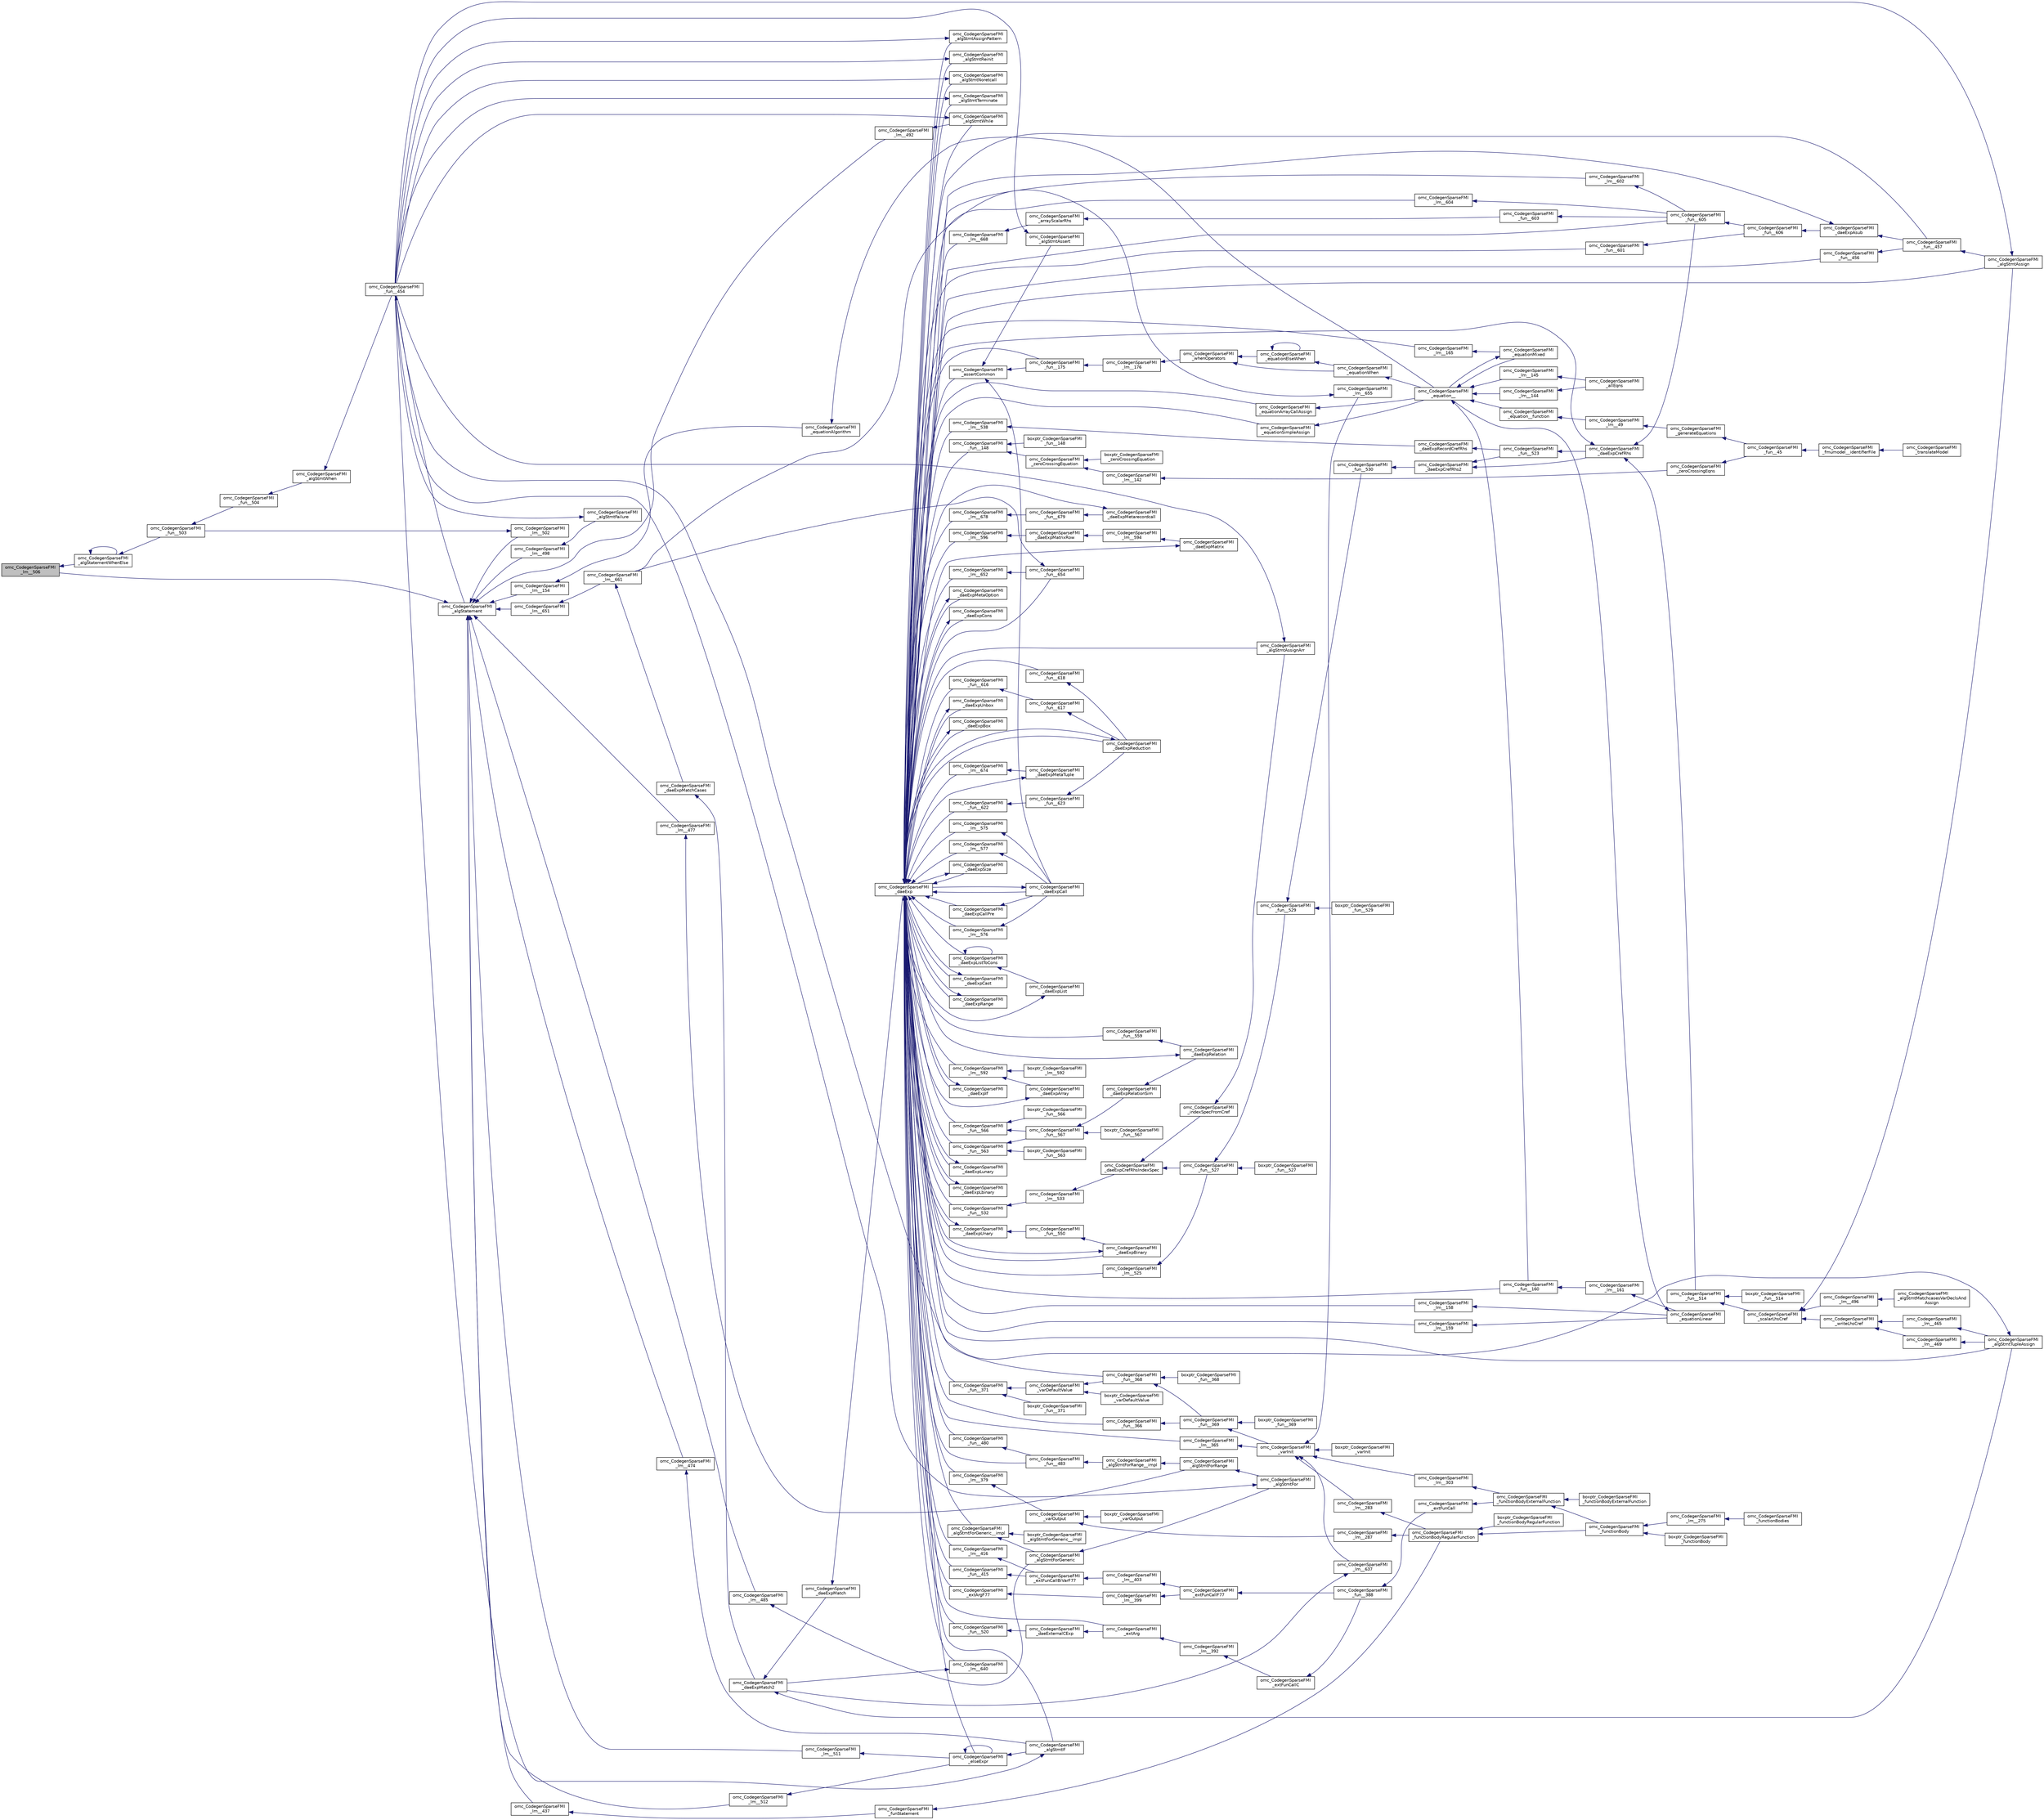 digraph "omc_CodegenSparseFMI_lm__506"
{
  edge [fontname="Helvetica",fontsize="10",labelfontname="Helvetica",labelfontsize="10"];
  node [fontname="Helvetica",fontsize="10",shape=record];
  rankdir="LR";
  Node204405 [label="omc_CodegenSparseFMI\l_lm__506",height=0.2,width=0.4,color="black", fillcolor="grey75", style="filled", fontcolor="black"];
  Node204405 -> Node204406 [dir="back",color="midnightblue",fontsize="10",style="solid",fontname="Helvetica"];
  Node204406 [label="omc_CodegenSparseFMI\l_algStatementWhenElse",height=0.2,width=0.4,color="black", fillcolor="white", style="filled",URL="$da/d88/_codegen_sparse_f_m_i_8h.html#a55c70c95b005ab4e4a668af539875303"];
  Node204406 -> Node204406 [dir="back",color="midnightblue",fontsize="10",style="solid",fontname="Helvetica"];
  Node204406 -> Node204407 [dir="back",color="midnightblue",fontsize="10",style="solid",fontname="Helvetica"];
  Node204407 [label="omc_CodegenSparseFMI\l_fun__503",height=0.2,width=0.4,color="black", fillcolor="white", style="filled",URL="$d1/d2e/_codegen_sparse_f_m_i_8c.html#a2f60622244298e4d41f2a4f51d7b6875"];
  Node204407 -> Node204408 [dir="back",color="midnightblue",fontsize="10",style="solid",fontname="Helvetica"];
  Node204408 [label="omc_CodegenSparseFMI\l_fun__504",height=0.2,width=0.4,color="black", fillcolor="white", style="filled",URL="$d1/d2e/_codegen_sparse_f_m_i_8c.html#a34c708458b1cf12fb6f5f8b4d739cfd1"];
  Node204408 -> Node204409 [dir="back",color="midnightblue",fontsize="10",style="solid",fontname="Helvetica"];
  Node204409 [label="omc_CodegenSparseFMI\l_algStmtWhen",height=0.2,width=0.4,color="black", fillcolor="white", style="filled",URL="$da/d88/_codegen_sparse_f_m_i_8h.html#a1045cff030f158d7beb1890107038b8d"];
  Node204409 -> Node204410 [dir="back",color="midnightblue",fontsize="10",style="solid",fontname="Helvetica"];
  Node204410 [label="omc_CodegenSparseFMI\l_fun__454",height=0.2,width=0.4,color="black", fillcolor="white", style="filled",URL="$d1/d2e/_codegen_sparse_f_m_i_8c.html#a38506d8a286cdb1703e9653cec496244"];
  Node204410 -> Node204411 [dir="back",color="midnightblue",fontsize="10",style="solid",fontname="Helvetica"];
  Node204411 [label="omc_CodegenSparseFMI\l_algStatement",height=0.2,width=0.4,color="black", fillcolor="white", style="filled",URL="$da/d88/_codegen_sparse_f_m_i_8h.html#a5d1fbf810cfb458410c3f606dd4518d6"];
  Node204411 -> Node204412 [dir="back",color="midnightblue",fontsize="10",style="solid",fontname="Helvetica"];
  Node204412 [label="omc_CodegenSparseFMI\l_lm__651",height=0.2,width=0.4,color="black", fillcolor="white", style="filled",URL="$d1/d2e/_codegen_sparse_f_m_i_8c.html#a4601ee3bb7611f920e2f9c96c21fce8e"];
  Node204412 -> Node204413 [dir="back",color="midnightblue",fontsize="10",style="solid",fontname="Helvetica"];
  Node204413 [label="omc_CodegenSparseFMI\l_lm__661",height=0.2,width=0.4,color="black", fillcolor="white", style="filled",URL="$d1/d2e/_codegen_sparse_f_m_i_8c.html#af15d08c53a5b48667e16622e16e97ec5"];
  Node204413 -> Node204414 [dir="back",color="midnightblue",fontsize="10",style="solid",fontname="Helvetica"];
  Node204414 [label="omc_CodegenSparseFMI\l_daeExpMatchCases",height=0.2,width=0.4,color="black", fillcolor="white", style="filled",URL="$da/d88/_codegen_sparse_f_m_i_8h.html#a67c72be0aaa49a7a85509e1c5ab98b41"];
  Node204414 -> Node204415 [dir="back",color="midnightblue",fontsize="10",style="solid",fontname="Helvetica"];
  Node204415 [label="omc_CodegenSparseFMI\l_daeExpMatch2",height=0.2,width=0.4,color="black", fillcolor="white", style="filled",URL="$da/d88/_codegen_sparse_f_m_i_8h.html#a3d2d85eda4fc6adaf9f0a30a7a870128"];
  Node204415 -> Node204416 [dir="back",color="midnightblue",fontsize="10",style="solid",fontname="Helvetica"];
  Node204416 [label="omc_CodegenSparseFMI\l_daeExpMatch",height=0.2,width=0.4,color="black", fillcolor="white", style="filled",URL="$da/d88/_codegen_sparse_f_m_i_8h.html#a59ba01dc770311168227b0e3a87b1e1d"];
  Node204416 -> Node204417 [dir="back",color="midnightblue",fontsize="10",style="solid",fontname="Helvetica"];
  Node204417 [label="omc_CodegenSparseFMI\l_daeExp",height=0.2,width=0.4,color="black", fillcolor="white", style="filled",URL="$da/d88/_codegen_sparse_f_m_i_8h.html#ab26972f772620810838d527d8554f2ac"];
  Node204417 -> Node204418 [dir="back",color="midnightblue",fontsize="10",style="solid",fontname="Helvetica"];
  Node204418 [label="omc_CodegenSparseFMI\l_assertCommon",height=0.2,width=0.4,color="black", fillcolor="white", style="filled",URL="$da/d88/_codegen_sparse_f_m_i_8h.html#affff73cc747add47129bcbacc2d38f9a"];
  Node204418 -> Node204419 [dir="back",color="midnightblue",fontsize="10",style="solid",fontname="Helvetica"];
  Node204419 [label="omc_CodegenSparseFMI\l_daeExpCall",height=0.2,width=0.4,color="black", fillcolor="white", style="filled",URL="$da/d88/_codegen_sparse_f_m_i_8h.html#a48a7b37bcd95aafb972b82321fa96aac"];
  Node204419 -> Node204417 [dir="back",color="midnightblue",fontsize="10",style="solid",fontname="Helvetica"];
  Node204418 -> Node204420 [dir="back",color="midnightblue",fontsize="10",style="solid",fontname="Helvetica"];
  Node204420 [label="omc_CodegenSparseFMI\l_algStmtAssert",height=0.2,width=0.4,color="black", fillcolor="white", style="filled",URL="$da/d88/_codegen_sparse_f_m_i_8h.html#a6b429ec5152996a5f9279a3ddf6844b0"];
  Node204420 -> Node204410 [dir="back",color="midnightblue",fontsize="10",style="solid",fontname="Helvetica"];
  Node204418 -> Node204421 [dir="back",color="midnightblue",fontsize="10",style="solid",fontname="Helvetica"];
  Node204421 [label="omc_CodegenSparseFMI\l_fun__175",height=0.2,width=0.4,color="black", fillcolor="white", style="filled",URL="$d1/d2e/_codegen_sparse_f_m_i_8c.html#ae71d3dbce84027f4da25d630128e9f06"];
  Node204421 -> Node204422 [dir="back",color="midnightblue",fontsize="10",style="solid",fontname="Helvetica"];
  Node204422 [label="omc_CodegenSparseFMI\l_lm__176",height=0.2,width=0.4,color="black", fillcolor="white", style="filled",URL="$d1/d2e/_codegen_sparse_f_m_i_8c.html#a3aab67e796da3718ac21ae4e0b10522b"];
  Node204422 -> Node204423 [dir="back",color="midnightblue",fontsize="10",style="solid",fontname="Helvetica"];
  Node204423 [label="omc_CodegenSparseFMI\l_whenOperators",height=0.2,width=0.4,color="black", fillcolor="white", style="filled",URL="$da/d88/_codegen_sparse_f_m_i_8h.html#aaa56a6cbe937c9e43604fbefcddc43d4"];
  Node204423 -> Node204424 [dir="back",color="midnightblue",fontsize="10",style="solid",fontname="Helvetica"];
  Node204424 [label="omc_CodegenSparseFMI\l_equationElseWhen",height=0.2,width=0.4,color="black", fillcolor="white", style="filled",URL="$da/d88/_codegen_sparse_f_m_i_8h.html#a9252f94be6a8d4db5d542a2a30867d21"];
  Node204424 -> Node204424 [dir="back",color="midnightblue",fontsize="10",style="solid",fontname="Helvetica"];
  Node204424 -> Node204425 [dir="back",color="midnightblue",fontsize="10",style="solid",fontname="Helvetica"];
  Node204425 [label="omc_CodegenSparseFMI\l_equationWhen",height=0.2,width=0.4,color="black", fillcolor="white", style="filled",URL="$da/d88/_codegen_sparse_f_m_i_8h.html#a182b50d619540de019adbeb9053f85d2"];
  Node204425 -> Node204426 [dir="back",color="midnightblue",fontsize="10",style="solid",fontname="Helvetica"];
  Node204426 [label="omc_CodegenSparseFMI\l_equation__",height=0.2,width=0.4,color="black", fillcolor="white", style="filled",URL="$da/d88/_codegen_sparse_f_m_i_8h.html#a99f4c0cb745d02faf3615bcda104a18a"];
  Node204426 -> Node204427 [dir="back",color="midnightblue",fontsize="10",style="solid",fontname="Helvetica"];
  Node204427 [label="omc_CodegenSparseFMI\l_equationMixed",height=0.2,width=0.4,color="black", fillcolor="white", style="filled",URL="$da/d88/_codegen_sparse_f_m_i_8h.html#ac29f9768bd0d77a3e1e85ee8d33113f2"];
  Node204427 -> Node204426 [dir="back",color="midnightblue",fontsize="10",style="solid",fontname="Helvetica"];
  Node204426 -> Node204428 [dir="back",color="midnightblue",fontsize="10",style="solid",fontname="Helvetica"];
  Node204428 [label="omc_CodegenSparseFMI\l_fun__160",height=0.2,width=0.4,color="black", fillcolor="white", style="filled",URL="$d1/d2e/_codegen_sparse_f_m_i_8c.html#ae706b7e1daac9ecce083bb0f153c4537"];
  Node204428 -> Node204429 [dir="back",color="midnightblue",fontsize="10",style="solid",fontname="Helvetica"];
  Node204429 [label="omc_CodegenSparseFMI\l_lm__161",height=0.2,width=0.4,color="black", fillcolor="white", style="filled",URL="$d1/d2e/_codegen_sparse_f_m_i_8c.html#afef10b15667b5fa348e2e5474100a059"];
  Node204429 -> Node204430 [dir="back",color="midnightblue",fontsize="10",style="solid",fontname="Helvetica"];
  Node204430 [label="omc_CodegenSparseFMI\l_equationLinear",height=0.2,width=0.4,color="black", fillcolor="white", style="filled",URL="$da/d88/_codegen_sparse_f_m_i_8h.html#ae8ae758cee8e51f80c69f273ea2dead4"];
  Node204430 -> Node204426 [dir="back",color="midnightblue",fontsize="10",style="solid",fontname="Helvetica"];
  Node204426 -> Node204431 [dir="back",color="midnightblue",fontsize="10",style="solid",fontname="Helvetica"];
  Node204431 [label="omc_CodegenSparseFMI\l_lm__145",height=0.2,width=0.4,color="black", fillcolor="white", style="filled",URL="$d1/d2e/_codegen_sparse_f_m_i_8c.html#a482b9fe4a2cf1170ba37c04cbeeba56b"];
  Node204431 -> Node204432 [dir="back",color="midnightblue",fontsize="10",style="solid",fontname="Helvetica"];
  Node204432 [label="omc_CodegenSparseFMI\l_allEqns",height=0.2,width=0.4,color="black", fillcolor="white", style="filled",URL="$da/d88/_codegen_sparse_f_m_i_8h.html#a94fa0652e8d98e8869394cc988af391b"];
  Node204426 -> Node204433 [dir="back",color="midnightblue",fontsize="10",style="solid",fontname="Helvetica"];
  Node204433 [label="omc_CodegenSparseFMI\l_lm__144",height=0.2,width=0.4,color="black", fillcolor="white", style="filled",URL="$d1/d2e/_codegen_sparse_f_m_i_8c.html#a53bc84287c3730b73c523380ca378dcf"];
  Node204433 -> Node204432 [dir="back",color="midnightblue",fontsize="10",style="solid",fontname="Helvetica"];
  Node204426 -> Node204434 [dir="back",color="midnightblue",fontsize="10",style="solid",fontname="Helvetica"];
  Node204434 [label="omc_CodegenSparseFMI\l_equation__function",height=0.2,width=0.4,color="black", fillcolor="white", style="filled",URL="$da/d88/_codegen_sparse_f_m_i_8h.html#a3b6d78478d2920ade27380933feef664"];
  Node204434 -> Node204435 [dir="back",color="midnightblue",fontsize="10",style="solid",fontname="Helvetica"];
  Node204435 [label="omc_CodegenSparseFMI\l_lm__49",height=0.2,width=0.4,color="black", fillcolor="white", style="filled",URL="$d1/d2e/_codegen_sparse_f_m_i_8c.html#afd950130e5951ce5d9b078504b8e5445"];
  Node204435 -> Node204436 [dir="back",color="midnightblue",fontsize="10",style="solid",fontname="Helvetica"];
  Node204436 [label="omc_CodegenSparseFMI\l_generateEquations",height=0.2,width=0.4,color="black", fillcolor="white", style="filled",URL="$da/d88/_codegen_sparse_f_m_i_8h.html#a944e50c37aa93fa6e9c540a7d9a7f671"];
  Node204436 -> Node204437 [dir="back",color="midnightblue",fontsize="10",style="solid",fontname="Helvetica"];
  Node204437 [label="omc_CodegenSparseFMI\l_fun__45",height=0.2,width=0.4,color="black", fillcolor="white", style="filled",URL="$d1/d2e/_codegen_sparse_f_m_i_8c.html#a33c397eee4567dbaf5269d88f9ea50f2"];
  Node204437 -> Node204438 [dir="back",color="midnightblue",fontsize="10",style="solid",fontname="Helvetica"];
  Node204438 [label="omc_CodegenSparseFMI\l_fmumodel__identifierFile",height=0.2,width=0.4,color="black", fillcolor="white", style="filled",URL="$da/d88/_codegen_sparse_f_m_i_8h.html#a0d704247081fbb1f268bdd5ae5d7f3f3"];
  Node204438 -> Node204439 [dir="back",color="midnightblue",fontsize="10",style="solid",fontname="Helvetica"];
  Node204439 [label="omc_CodegenSparseFMI\l_translateModel",height=0.2,width=0.4,color="black", fillcolor="white", style="filled",URL="$da/d88/_codegen_sparse_f_m_i_8h.html#a6e115544fcae7968ab9fa00a0ea17b1d"];
  Node204423 -> Node204425 [dir="back",color="midnightblue",fontsize="10",style="solid",fontname="Helvetica"];
  Node204417 -> Node204440 [dir="back",color="midnightblue",fontsize="10",style="solid",fontname="Helvetica"];
  Node204440 [label="omc_CodegenSparseFMI\l_algStmtAssignPattern",height=0.2,width=0.4,color="black", fillcolor="white", style="filled",URL="$da/d88/_codegen_sparse_f_m_i_8h.html#aa769cf6a279946c8484ba60efafa1bc7"];
  Node204440 -> Node204410 [dir="back",color="midnightblue",fontsize="10",style="solid",fontname="Helvetica"];
  Node204417 -> Node204441 [dir="back",color="midnightblue",fontsize="10",style="solid",fontname="Helvetica"];
  Node204441 [label="omc_CodegenSparseFMI\l_lm__678",height=0.2,width=0.4,color="black", fillcolor="white", style="filled",URL="$d1/d2e/_codegen_sparse_f_m_i_8c.html#a128c47290974b3ffbcea043e82979943"];
  Node204441 -> Node204442 [dir="back",color="midnightblue",fontsize="10",style="solid",fontname="Helvetica"];
  Node204442 [label="omc_CodegenSparseFMI\l_fun__679",height=0.2,width=0.4,color="black", fillcolor="white", style="filled",URL="$d1/d2e/_codegen_sparse_f_m_i_8c.html#a2365ba198f39b872daa06cc5d23c6252"];
  Node204442 -> Node204443 [dir="back",color="midnightblue",fontsize="10",style="solid",fontname="Helvetica"];
  Node204443 [label="omc_CodegenSparseFMI\l_daeExpMetarecordcall",height=0.2,width=0.4,color="black", fillcolor="white", style="filled",URL="$da/d88/_codegen_sparse_f_m_i_8h.html#af4d3cdaeb7380d8a65146e12030c5c0e"];
  Node204443 -> Node204417 [dir="back",color="midnightblue",fontsize="10",style="solid",fontname="Helvetica"];
  Node204417 -> Node204444 [dir="back",color="midnightblue",fontsize="10",style="solid",fontname="Helvetica"];
  Node204444 [label="omc_CodegenSparseFMI\l_daeExpMetaOption",height=0.2,width=0.4,color="black", fillcolor="white", style="filled",URL="$da/d88/_codegen_sparse_f_m_i_8h.html#ae536b39241762561555271004c37440e"];
  Node204444 -> Node204417 [dir="back",color="midnightblue",fontsize="10",style="solid",fontname="Helvetica"];
  Node204417 -> Node204445 [dir="back",color="midnightblue",fontsize="10",style="solid",fontname="Helvetica"];
  Node204445 [label="omc_CodegenSparseFMI\l_lm__674",height=0.2,width=0.4,color="black", fillcolor="white", style="filled",URL="$d1/d2e/_codegen_sparse_f_m_i_8c.html#ad52f1b672015908228e495a9b9ff40ca"];
  Node204445 -> Node204446 [dir="back",color="midnightblue",fontsize="10",style="solid",fontname="Helvetica"];
  Node204446 [label="omc_CodegenSparseFMI\l_daeExpMetaTuple",height=0.2,width=0.4,color="black", fillcolor="white", style="filled",URL="$da/d88/_codegen_sparse_f_m_i_8h.html#a37dab4d4c7bc7fd838505c060a8b9049"];
  Node204446 -> Node204417 [dir="back",color="midnightblue",fontsize="10",style="solid",fontname="Helvetica"];
  Node204417 -> Node204447 [dir="back",color="midnightblue",fontsize="10",style="solid",fontname="Helvetica"];
  Node204447 [label="omc_CodegenSparseFMI\l_daeExpCons",height=0.2,width=0.4,color="black", fillcolor="white", style="filled",URL="$da/d88/_codegen_sparse_f_m_i_8h.html#ab881b9f7dbddb69fe91bb74c9c5c54c1"];
  Node204447 -> Node204417 [dir="back",color="midnightblue",fontsize="10",style="solid",fontname="Helvetica"];
  Node204417 -> Node204448 [dir="back",color="midnightblue",fontsize="10",style="solid",fontname="Helvetica"];
  Node204448 [label="omc_CodegenSparseFMI\l_daeExpListToCons",height=0.2,width=0.4,color="black", fillcolor="white", style="filled",URL="$da/d88/_codegen_sparse_f_m_i_8h.html#a1d1ae6cb82e69292e58b8c65e002ea55"];
  Node204448 -> Node204448 [dir="back",color="midnightblue",fontsize="10",style="solid",fontname="Helvetica"];
  Node204448 -> Node204449 [dir="back",color="midnightblue",fontsize="10",style="solid",fontname="Helvetica"];
  Node204449 [label="omc_CodegenSparseFMI\l_daeExpList",height=0.2,width=0.4,color="black", fillcolor="white", style="filled",URL="$da/d88/_codegen_sparse_f_m_i_8h.html#a2f666b582c610d5c8b23988ecba9664b"];
  Node204449 -> Node204417 [dir="back",color="midnightblue",fontsize="10",style="solid",fontname="Helvetica"];
  Node204417 -> Node204450 [dir="back",color="midnightblue",fontsize="10",style="solid",fontname="Helvetica"];
  Node204450 [label="omc_CodegenSparseFMI\l_lm__668",height=0.2,width=0.4,color="black", fillcolor="white", style="filled",URL="$d1/d2e/_codegen_sparse_f_m_i_8c.html#a76351725b41da0af498aadf54b92c275"];
  Node204450 -> Node204451 [dir="back",color="midnightblue",fontsize="10",style="solid",fontname="Helvetica"];
  Node204451 [label="omc_CodegenSparseFMI\l_arrayScalarRhs",height=0.2,width=0.4,color="black", fillcolor="white", style="filled",URL="$da/d88/_codegen_sparse_f_m_i_8h.html#ab4de96fd8fb5647ef325ca122a4753f3"];
  Node204451 -> Node204452 [dir="back",color="midnightblue",fontsize="10",style="solid",fontname="Helvetica"];
  Node204452 [label="omc_CodegenSparseFMI\l_fun__603",height=0.2,width=0.4,color="black", fillcolor="white", style="filled",URL="$d1/d2e/_codegen_sparse_f_m_i_8c.html#adbd2857da6df0e479b3bd77c5b7a8f7d"];
  Node204452 -> Node204453 [dir="back",color="midnightblue",fontsize="10",style="solid",fontname="Helvetica"];
  Node204453 [label="omc_CodegenSparseFMI\l_fun__605",height=0.2,width=0.4,color="black", fillcolor="white", style="filled",URL="$d1/d2e/_codegen_sparse_f_m_i_8c.html#a9bd0f333ed74be93d8bd6468cde56736"];
  Node204453 -> Node204454 [dir="back",color="midnightblue",fontsize="10",style="solid",fontname="Helvetica"];
  Node204454 [label="omc_CodegenSparseFMI\l_fun__606",height=0.2,width=0.4,color="black", fillcolor="white", style="filled",URL="$d1/d2e/_codegen_sparse_f_m_i_8c.html#a57e7ee8cc6cf0e5de142a92a92caf6d0"];
  Node204454 -> Node204455 [dir="back",color="midnightblue",fontsize="10",style="solid",fontname="Helvetica"];
  Node204455 [label="omc_CodegenSparseFMI\l_daeExpAsub",height=0.2,width=0.4,color="black", fillcolor="white", style="filled",URL="$da/d88/_codegen_sparse_f_m_i_8h.html#ab042430b0f630bd548c9122206a41a76"];
  Node204455 -> Node204417 [dir="back",color="midnightblue",fontsize="10",style="solid",fontname="Helvetica"];
  Node204455 -> Node204456 [dir="back",color="midnightblue",fontsize="10",style="solid",fontname="Helvetica"];
  Node204456 [label="omc_CodegenSparseFMI\l_fun__457",height=0.2,width=0.4,color="black", fillcolor="white", style="filled",URL="$d1/d2e/_codegen_sparse_f_m_i_8c.html#a9a66843f2c8f85ed8a0e89829eadf41b"];
  Node204456 -> Node204457 [dir="back",color="midnightblue",fontsize="10",style="solid",fontname="Helvetica"];
  Node204457 [label="omc_CodegenSparseFMI\l_algStmtAssign",height=0.2,width=0.4,color="black", fillcolor="white", style="filled",URL="$da/d88/_codegen_sparse_f_m_i_8h.html#a1c3cbb22c2453d6b93e5a19e87126639"];
  Node204457 -> Node204410 [dir="back",color="midnightblue",fontsize="10",style="solid",fontname="Helvetica"];
  Node204417 -> Node204458 [dir="back",color="midnightblue",fontsize="10",style="solid",fontname="Helvetica"];
  Node204458 [label="omc_CodegenSparseFMI\l_daeExpUnbox",height=0.2,width=0.4,color="black", fillcolor="white", style="filled",URL="$da/d88/_codegen_sparse_f_m_i_8h.html#ad8a93ec5bfec6454d268e95a82bf96b8"];
  Node204458 -> Node204417 [dir="back",color="midnightblue",fontsize="10",style="solid",fontname="Helvetica"];
  Node204417 -> Node204459 [dir="back",color="midnightblue",fontsize="10",style="solid",fontname="Helvetica"];
  Node204459 [label="omc_CodegenSparseFMI\l_daeExpBox",height=0.2,width=0.4,color="black", fillcolor="white", style="filled",URL="$da/d88/_codegen_sparse_f_m_i_8h.html#a39dc1615a535b01d20db9b87fc607d3c"];
  Node204459 -> Node204417 [dir="back",color="midnightblue",fontsize="10",style="solid",fontname="Helvetica"];
  Node204417 -> Node204460 [dir="back",color="midnightblue",fontsize="10",style="solid",fontname="Helvetica"];
  Node204460 [label="omc_CodegenSparseFMI\l_fun__654",height=0.2,width=0.4,color="black", fillcolor="white", style="filled",URL="$d1/d2e/_codegen_sparse_f_m_i_8c.html#a779418d021f2bf6e5e05257271d6512f"];
  Node204460 -> Node204413 [dir="back",color="midnightblue",fontsize="10",style="solid",fontname="Helvetica"];
  Node204417 -> Node204461 [dir="back",color="midnightblue",fontsize="10",style="solid",fontname="Helvetica"];
  Node204461 [label="omc_CodegenSparseFMI\l_lm__652",height=0.2,width=0.4,color="black", fillcolor="white", style="filled",URL="$d1/d2e/_codegen_sparse_f_m_i_8c.html#afb77daba20dc13d99f8916228d277ad2"];
  Node204461 -> Node204460 [dir="back",color="midnightblue",fontsize="10",style="solid",fontname="Helvetica"];
  Node204417 -> Node204462 [dir="back",color="midnightblue",fontsize="10",style="solid",fontname="Helvetica"];
  Node204462 [label="omc_CodegenSparseFMI\l_lm__640",height=0.2,width=0.4,color="black", fillcolor="white", style="filled",URL="$d1/d2e/_codegen_sparse_f_m_i_8c.html#ab7ae5141c274871c57b0fb912e7ddaf7"];
  Node204462 -> Node204415 [dir="back",color="midnightblue",fontsize="10",style="solid",fontname="Helvetica"];
  Node204417 -> Node204463 [dir="back",color="midnightblue",fontsize="10",style="solid",fontname="Helvetica"];
  Node204463 [label="omc_CodegenSparseFMI\l_daeExpReduction",height=0.2,width=0.4,color="black", fillcolor="white", style="filled",URL="$da/d88/_codegen_sparse_f_m_i_8h.html#a215e1cfa638090eb2c87b8d31be99cf0"];
  Node204463 -> Node204417 [dir="back",color="midnightblue",fontsize="10",style="solid",fontname="Helvetica"];
  Node204417 -> Node204464 [dir="back",color="midnightblue",fontsize="10",style="solid",fontname="Helvetica"];
  Node204464 [label="omc_CodegenSparseFMI\l_fun__622",height=0.2,width=0.4,color="black", fillcolor="white", style="filled",URL="$d1/d2e/_codegen_sparse_f_m_i_8c.html#ae5c95b0ba06e68ed18a5d60da4cda046"];
  Node204464 -> Node204465 [dir="back",color="midnightblue",fontsize="10",style="solid",fontname="Helvetica"];
  Node204465 [label="omc_CodegenSparseFMI\l_fun__623",height=0.2,width=0.4,color="black", fillcolor="white", style="filled",URL="$d1/d2e/_codegen_sparse_f_m_i_8c.html#ad252a6b0c4628a8f587fbfdf6b702226"];
  Node204465 -> Node204463 [dir="back",color="midnightblue",fontsize="10",style="solid",fontname="Helvetica"];
  Node204417 -> Node204466 [dir="back",color="midnightblue",fontsize="10",style="solid",fontname="Helvetica"];
  Node204466 [label="omc_CodegenSparseFMI\l_fun__618",height=0.2,width=0.4,color="black", fillcolor="white", style="filled",URL="$d1/d2e/_codegen_sparse_f_m_i_8c.html#a6b9efcf5bb1e83e9d6d64821e5b15530"];
  Node204466 -> Node204463 [dir="back",color="midnightblue",fontsize="10",style="solid",fontname="Helvetica"];
  Node204417 -> Node204467 [dir="back",color="midnightblue",fontsize="10",style="solid",fontname="Helvetica"];
  Node204467 [label="omc_CodegenSparseFMI\l_fun__616",height=0.2,width=0.4,color="black", fillcolor="white", style="filled",URL="$d1/d2e/_codegen_sparse_f_m_i_8c.html#a635859e8c511453505953fab612853b3"];
  Node204467 -> Node204468 [dir="back",color="midnightblue",fontsize="10",style="solid",fontname="Helvetica"];
  Node204468 [label="omc_CodegenSparseFMI\l_fun__617",height=0.2,width=0.4,color="black", fillcolor="white", style="filled",URL="$d1/d2e/_codegen_sparse_f_m_i_8c.html#aa08069808fe588458678d9549eb3b245"];
  Node204468 -> Node204463 [dir="back",color="midnightblue",fontsize="10",style="solid",fontname="Helvetica"];
  Node204417 -> Node204469 [dir="back",color="midnightblue",fontsize="10",style="solid",fontname="Helvetica"];
  Node204469 [label="omc_CodegenSparseFMI\l_daeExpSize",height=0.2,width=0.4,color="black", fillcolor="white", style="filled",URL="$da/d88/_codegen_sparse_f_m_i_8h.html#a65806134dc2b86c56ad13bd542641799"];
  Node204469 -> Node204417 [dir="back",color="midnightblue",fontsize="10",style="solid",fontname="Helvetica"];
  Node204417 -> Node204470 [dir="back",color="midnightblue",fontsize="10",style="solid",fontname="Helvetica"];
  Node204470 [label="omc_CodegenSparseFMI\l_daeExpCallPre",height=0.2,width=0.4,color="black", fillcolor="white", style="filled",URL="$da/d88/_codegen_sparse_f_m_i_8h.html#a14fa316eb180ca150badd71a2b426953"];
  Node204470 -> Node204419 [dir="back",color="midnightblue",fontsize="10",style="solid",fontname="Helvetica"];
  Node204417 -> Node204453 [dir="back",color="midnightblue",fontsize="10",style="solid",fontname="Helvetica"];
  Node204417 -> Node204471 [dir="back",color="midnightblue",fontsize="10",style="solid",fontname="Helvetica"];
  Node204471 [label="omc_CodegenSparseFMI\l_lm__604",height=0.2,width=0.4,color="black", fillcolor="white", style="filled",URL="$d1/d2e/_codegen_sparse_f_m_i_8c.html#a1ea19ba89eb6b92706330d280b4a28c4"];
  Node204471 -> Node204453 [dir="back",color="midnightblue",fontsize="10",style="solid",fontname="Helvetica"];
  Node204417 -> Node204472 [dir="back",color="midnightblue",fontsize="10",style="solid",fontname="Helvetica"];
  Node204472 [label="omc_CodegenSparseFMI\l_lm__602",height=0.2,width=0.4,color="black", fillcolor="white", style="filled",URL="$d1/d2e/_codegen_sparse_f_m_i_8c.html#a033ed9fe3cb36fea59e62007c6a4d090"];
  Node204472 -> Node204453 [dir="back",color="midnightblue",fontsize="10",style="solid",fontname="Helvetica"];
  Node204417 -> Node204473 [dir="back",color="midnightblue",fontsize="10",style="solid",fontname="Helvetica"];
  Node204473 [label="omc_CodegenSparseFMI\l_fun__601",height=0.2,width=0.4,color="black", fillcolor="white", style="filled",URL="$d1/d2e/_codegen_sparse_f_m_i_8c.html#a7e7064f5d085e776607bd7e91ba97557"];
  Node204473 -> Node204454 [dir="back",color="midnightblue",fontsize="10",style="solid",fontname="Helvetica"];
  Node204417 -> Node204474 [dir="back",color="midnightblue",fontsize="10",style="solid",fontname="Helvetica"];
  Node204474 [label="omc_CodegenSparseFMI\l_daeExpCast",height=0.2,width=0.4,color="black", fillcolor="white", style="filled",URL="$da/d88/_codegen_sparse_f_m_i_8h.html#a4925df985f63c7b864fc53ff465f925e"];
  Node204474 -> Node204417 [dir="back",color="midnightblue",fontsize="10",style="solid",fontname="Helvetica"];
  Node204417 -> Node204475 [dir="back",color="midnightblue",fontsize="10",style="solid",fontname="Helvetica"];
  Node204475 [label="omc_CodegenSparseFMI\l_daeExpRange",height=0.2,width=0.4,color="black", fillcolor="white", style="filled",URL="$da/d88/_codegen_sparse_f_m_i_8h.html#ab06fb091af14bb2ea0472c05fb26c075"];
  Node204475 -> Node204417 [dir="back",color="midnightblue",fontsize="10",style="solid",fontname="Helvetica"];
  Node204417 -> Node204476 [dir="back",color="midnightblue",fontsize="10",style="solid",fontname="Helvetica"];
  Node204476 [label="omc_CodegenSparseFMI\l_lm__596",height=0.2,width=0.4,color="black", fillcolor="white", style="filled",URL="$d1/d2e/_codegen_sparse_f_m_i_8c.html#a14d5df57654fa55b92d5aff9036ec0ab"];
  Node204476 -> Node204477 [dir="back",color="midnightblue",fontsize="10",style="solid",fontname="Helvetica"];
  Node204477 [label="omc_CodegenSparseFMI\l_daeExpMatrixRow",height=0.2,width=0.4,color="black", fillcolor="white", style="filled",URL="$da/d88/_codegen_sparse_f_m_i_8h.html#aaa8e0e4a311cbf73da7a14c47f4570ac"];
  Node204477 -> Node204478 [dir="back",color="midnightblue",fontsize="10",style="solid",fontname="Helvetica"];
  Node204478 [label="omc_CodegenSparseFMI\l_lm__594",height=0.2,width=0.4,color="black", fillcolor="white", style="filled",URL="$d1/d2e/_codegen_sparse_f_m_i_8c.html#a6851ce9fae595fa7b523b79ce247f9ea"];
  Node204478 -> Node204479 [dir="back",color="midnightblue",fontsize="10",style="solid",fontname="Helvetica"];
  Node204479 [label="omc_CodegenSparseFMI\l_daeExpMatrix",height=0.2,width=0.4,color="black", fillcolor="white", style="filled",URL="$da/d88/_codegen_sparse_f_m_i_8h.html#a6f74e3aeec53ec03a5f219a12576dca4"];
  Node204479 -> Node204417 [dir="back",color="midnightblue",fontsize="10",style="solid",fontname="Helvetica"];
  Node204417 -> Node204480 [dir="back",color="midnightblue",fontsize="10",style="solid",fontname="Helvetica"];
  Node204480 [label="omc_CodegenSparseFMI\l_lm__592",height=0.2,width=0.4,color="black", fillcolor="white", style="filled",URL="$d1/d2e/_codegen_sparse_f_m_i_8c.html#a2e9ed496758b97468e8f6941914f675c"];
  Node204480 -> Node204481 [dir="back",color="midnightblue",fontsize="10",style="solid",fontname="Helvetica"];
  Node204481 [label="omc_CodegenSparseFMI\l_daeExpArray",height=0.2,width=0.4,color="black", fillcolor="white", style="filled",URL="$da/d88/_codegen_sparse_f_m_i_8h.html#a88f664ab98fd5d6d05ad0e1958fa159f"];
  Node204481 -> Node204417 [dir="back",color="midnightblue",fontsize="10",style="solid",fontname="Helvetica"];
  Node204480 -> Node204482 [dir="back",color="midnightblue",fontsize="10",style="solid",fontname="Helvetica"];
  Node204482 [label="boxptr_CodegenSparseFMI\l_lm__592",height=0.2,width=0.4,color="black", fillcolor="white", style="filled",URL="$d1/d2e/_codegen_sparse_f_m_i_8c.html#a14367956a97e5e5449a9ee418310e77f"];
  Node204417 -> Node204419 [dir="back",color="midnightblue",fontsize="10",style="solid",fontname="Helvetica"];
  Node204417 -> Node204483 [dir="back",color="midnightblue",fontsize="10",style="solid",fontname="Helvetica"];
  Node204483 [label="omc_CodegenSparseFMI\l_lm__577",height=0.2,width=0.4,color="black", fillcolor="white", style="filled",URL="$d1/d2e/_codegen_sparse_f_m_i_8c.html#aa4835158f163790c1f9e865fa1b20423"];
  Node204483 -> Node204419 [dir="back",color="midnightblue",fontsize="10",style="solid",fontname="Helvetica"];
  Node204417 -> Node204484 [dir="back",color="midnightblue",fontsize="10",style="solid",fontname="Helvetica"];
  Node204484 [label="omc_CodegenSparseFMI\l_lm__576",height=0.2,width=0.4,color="black", fillcolor="white", style="filled",URL="$d1/d2e/_codegen_sparse_f_m_i_8c.html#a40ec6104238226b95ab6a66b9cfeebaf"];
  Node204484 -> Node204419 [dir="back",color="midnightblue",fontsize="10",style="solid",fontname="Helvetica"];
  Node204417 -> Node204485 [dir="back",color="midnightblue",fontsize="10",style="solid",fontname="Helvetica"];
  Node204485 [label="omc_CodegenSparseFMI\l_lm__575",height=0.2,width=0.4,color="black", fillcolor="white", style="filled",URL="$d1/d2e/_codegen_sparse_f_m_i_8c.html#a88ecf3a6232cff443bc5d54993d50fc8"];
  Node204485 -> Node204419 [dir="back",color="midnightblue",fontsize="10",style="solid",fontname="Helvetica"];
  Node204417 -> Node204486 [dir="back",color="midnightblue",fontsize="10",style="solid",fontname="Helvetica"];
  Node204486 [label="omc_CodegenSparseFMI\l_daeExpIf",height=0.2,width=0.4,color="black", fillcolor="white", style="filled",URL="$da/d88/_codegen_sparse_f_m_i_8h.html#adab7f987725ccb3a03744e1de01d4c79"];
  Node204486 -> Node204417 [dir="back",color="midnightblue",fontsize="10",style="solid",fontname="Helvetica"];
  Node204417 -> Node204487 [dir="back",color="midnightblue",fontsize="10",style="solid",fontname="Helvetica"];
  Node204487 [label="omc_CodegenSparseFMI\l_fun__566",height=0.2,width=0.4,color="black", fillcolor="white", style="filled",URL="$d1/d2e/_codegen_sparse_f_m_i_8c.html#ad34858a04dcb80cd422869b85ac7c18d"];
  Node204487 -> Node204488 [dir="back",color="midnightblue",fontsize="10",style="solid",fontname="Helvetica"];
  Node204488 [label="omc_CodegenSparseFMI\l_fun__567",height=0.2,width=0.4,color="black", fillcolor="white", style="filled",URL="$d1/d2e/_codegen_sparse_f_m_i_8c.html#aef7d2649f8ac06f68ee746f6547d3e38"];
  Node204488 -> Node204489 [dir="back",color="midnightblue",fontsize="10",style="solid",fontname="Helvetica"];
  Node204489 [label="omc_CodegenSparseFMI\l_daeExpRelationSim",height=0.2,width=0.4,color="black", fillcolor="white", style="filled",URL="$da/d88/_codegen_sparse_f_m_i_8h.html#af7a4eaffacd2294a72d4d75d8c1c750d"];
  Node204489 -> Node204490 [dir="back",color="midnightblue",fontsize="10",style="solid",fontname="Helvetica"];
  Node204490 [label="omc_CodegenSparseFMI\l_daeExpRelation",height=0.2,width=0.4,color="black", fillcolor="white", style="filled",URL="$da/d88/_codegen_sparse_f_m_i_8h.html#af5c266092524f9c43b3e5ed60bde1598"];
  Node204490 -> Node204417 [dir="back",color="midnightblue",fontsize="10",style="solid",fontname="Helvetica"];
  Node204488 -> Node204491 [dir="back",color="midnightblue",fontsize="10",style="solid",fontname="Helvetica"];
  Node204491 [label="boxptr_CodegenSparseFMI\l_fun__567",height=0.2,width=0.4,color="black", fillcolor="white", style="filled",URL="$d1/d2e/_codegen_sparse_f_m_i_8c.html#a4dc4b62519efd3816c40fd491aaa13b0"];
  Node204487 -> Node204492 [dir="back",color="midnightblue",fontsize="10",style="solid",fontname="Helvetica"];
  Node204492 [label="boxptr_CodegenSparseFMI\l_fun__566",height=0.2,width=0.4,color="black", fillcolor="white", style="filled",URL="$d1/d2e/_codegen_sparse_f_m_i_8c.html#a3c4a6d6041e14096e6ab87ed411992ba"];
  Node204417 -> Node204493 [dir="back",color="midnightblue",fontsize="10",style="solid",fontname="Helvetica"];
  Node204493 [label="omc_CodegenSparseFMI\l_fun__563",height=0.2,width=0.4,color="black", fillcolor="white", style="filled",URL="$d1/d2e/_codegen_sparse_f_m_i_8c.html#a299b039f830fdd036c59be5072bb62f8"];
  Node204493 -> Node204488 [dir="back",color="midnightblue",fontsize="10",style="solid",fontname="Helvetica"];
  Node204493 -> Node204494 [dir="back",color="midnightblue",fontsize="10",style="solid",fontname="Helvetica"];
  Node204494 [label="boxptr_CodegenSparseFMI\l_fun__563",height=0.2,width=0.4,color="black", fillcolor="white", style="filled",URL="$d1/d2e/_codegen_sparse_f_m_i_8c.html#ab0129ca19779d8146bf4ef226594e5d6"];
  Node204417 -> Node204495 [dir="back",color="midnightblue",fontsize="10",style="solid",fontname="Helvetica"];
  Node204495 [label="omc_CodegenSparseFMI\l_fun__559",height=0.2,width=0.4,color="black", fillcolor="white", style="filled",URL="$d1/d2e/_codegen_sparse_f_m_i_8c.html#a5dbc7fcb9ca1752d28d85113c0e18957"];
  Node204495 -> Node204490 [dir="back",color="midnightblue",fontsize="10",style="solid",fontname="Helvetica"];
  Node204417 -> Node204496 [dir="back",color="midnightblue",fontsize="10",style="solid",fontname="Helvetica"];
  Node204496 [label="omc_CodegenSparseFMI\l_daeExpLunary",height=0.2,width=0.4,color="black", fillcolor="white", style="filled",URL="$da/d88/_codegen_sparse_f_m_i_8h.html#a2aa1a5d377bfb468965ccc50a6f50cb6"];
  Node204496 -> Node204417 [dir="back",color="midnightblue",fontsize="10",style="solid",fontname="Helvetica"];
  Node204417 -> Node204497 [dir="back",color="midnightblue",fontsize="10",style="solid",fontname="Helvetica"];
  Node204497 [label="omc_CodegenSparseFMI\l_daeExpLbinary",height=0.2,width=0.4,color="black", fillcolor="white", style="filled",URL="$da/d88/_codegen_sparse_f_m_i_8h.html#a0f27518bcedaf68af58ebf86d3864875"];
  Node204497 -> Node204417 [dir="back",color="midnightblue",fontsize="10",style="solid",fontname="Helvetica"];
  Node204417 -> Node204498 [dir="back",color="midnightblue",fontsize="10",style="solid",fontname="Helvetica"];
  Node204498 [label="omc_CodegenSparseFMI\l_daeExpUnary",height=0.2,width=0.4,color="black", fillcolor="white", style="filled",URL="$da/d88/_codegen_sparse_f_m_i_8h.html#af745f9e4c3d9336e78492c5e0a87bfb5"];
  Node204498 -> Node204499 [dir="back",color="midnightblue",fontsize="10",style="solid",fontname="Helvetica"];
  Node204499 [label="omc_CodegenSparseFMI\l_fun__550",height=0.2,width=0.4,color="black", fillcolor="white", style="filled",URL="$d1/d2e/_codegen_sparse_f_m_i_8c.html#ac6799101bb1a54a3de54a89d7fbed728"];
  Node204499 -> Node204500 [dir="back",color="midnightblue",fontsize="10",style="solid",fontname="Helvetica"];
  Node204500 [label="omc_CodegenSparseFMI\l_daeExpBinary",height=0.2,width=0.4,color="black", fillcolor="white", style="filled",URL="$da/d88/_codegen_sparse_f_m_i_8h.html#a2cb9117735be254ba999294fd9036b86"];
  Node204500 -> Node204417 [dir="back",color="midnightblue",fontsize="10",style="solid",fontname="Helvetica"];
  Node204498 -> Node204417 [dir="back",color="midnightblue",fontsize="10",style="solid",fontname="Helvetica"];
  Node204417 -> Node204500 [dir="back",color="midnightblue",fontsize="10",style="solid",fontname="Helvetica"];
  Node204417 -> Node204501 [dir="back",color="midnightblue",fontsize="10",style="solid",fontname="Helvetica"];
  Node204501 [label="omc_CodegenSparseFMI\l_lm__538",height=0.2,width=0.4,color="black", fillcolor="white", style="filled",URL="$d1/d2e/_codegen_sparse_f_m_i_8c.html#a5132382ff9f8af0f9c81ef9fb33ce140"];
  Node204501 -> Node204502 [dir="back",color="midnightblue",fontsize="10",style="solid",fontname="Helvetica"];
  Node204502 [label="omc_CodegenSparseFMI\l_daeExpRecordCrefRhs",height=0.2,width=0.4,color="black", fillcolor="white", style="filled",URL="$da/d88/_codegen_sparse_f_m_i_8h.html#a7a5fa2c683abf9b112fce9bb14f4516e"];
  Node204502 -> Node204503 [dir="back",color="midnightblue",fontsize="10",style="solid",fontname="Helvetica"];
  Node204503 [label="omc_CodegenSparseFMI\l_fun__523",height=0.2,width=0.4,color="black", fillcolor="white", style="filled",URL="$d1/d2e/_codegen_sparse_f_m_i_8c.html#ac21903386a6c12cb7ddc073d1d74c9a8"];
  Node204503 -> Node204504 [dir="back",color="midnightblue",fontsize="10",style="solid",fontname="Helvetica"];
  Node204504 [label="omc_CodegenSparseFMI\l_daeExpCrefRhs",height=0.2,width=0.4,color="black", fillcolor="white", style="filled",URL="$da/d88/_codegen_sparse_f_m_i_8h.html#a1c8b7f7c630c2bb7f0ccdfe262bce698"];
  Node204504 -> Node204453 [dir="back",color="midnightblue",fontsize="10",style="solid",fontname="Helvetica"];
  Node204504 -> Node204417 [dir="back",color="midnightblue",fontsize="10",style="solid",fontname="Helvetica"];
  Node204504 -> Node204505 [dir="back",color="midnightblue",fontsize="10",style="solid",fontname="Helvetica"];
  Node204505 [label="omc_CodegenSparseFMI\l_fun__514",height=0.2,width=0.4,color="black", fillcolor="white", style="filled",URL="$d1/d2e/_codegen_sparse_f_m_i_8c.html#af1f83fb431ba8da3a8cb82596aab0b31"];
  Node204505 -> Node204506 [dir="back",color="midnightblue",fontsize="10",style="solid",fontname="Helvetica"];
  Node204506 [label="omc_CodegenSparseFMI\l_scalarLhsCref",height=0.2,width=0.4,color="black", fillcolor="white", style="filled",URL="$da/d88/_codegen_sparse_f_m_i_8h.html#a0b593ab7e65cb46c43c5b3a57185b272"];
  Node204506 -> Node204507 [dir="back",color="midnightblue",fontsize="10",style="solid",fontname="Helvetica"];
  Node204507 [label="omc_CodegenSparseFMI\l_lm__496",height=0.2,width=0.4,color="black", fillcolor="white", style="filled",URL="$d1/d2e/_codegen_sparse_f_m_i_8c.html#a5dfa326f35db040a16a3bb2accf3ab15"];
  Node204507 -> Node204508 [dir="back",color="midnightblue",fontsize="10",style="solid",fontname="Helvetica"];
  Node204508 [label="omc_CodegenSparseFMI\l_algStmtMatchcasesVarDeclsAnd\lAssign",height=0.2,width=0.4,color="black", fillcolor="white", style="filled",URL="$da/d88/_codegen_sparse_f_m_i_8h.html#a8eb59e3ce2ace0f512601a2876bf6415"];
  Node204506 -> Node204509 [dir="back",color="midnightblue",fontsize="10",style="solid",fontname="Helvetica"];
  Node204509 [label="omc_CodegenSparseFMI\l_writeLhsCref",height=0.2,width=0.4,color="black", fillcolor="white", style="filled",URL="$da/d88/_codegen_sparse_f_m_i_8h.html#a9b0bcacfd68630799e6ce1a15d94754a"];
  Node204509 -> Node204510 [dir="back",color="midnightblue",fontsize="10",style="solid",fontname="Helvetica"];
  Node204510 [label="omc_CodegenSparseFMI\l_lm__469",height=0.2,width=0.4,color="black", fillcolor="white", style="filled",URL="$d1/d2e/_codegen_sparse_f_m_i_8c.html#a0c14dc1f5547c7248502eb02fb4fbdfb"];
  Node204510 -> Node204511 [dir="back",color="midnightblue",fontsize="10",style="solid",fontname="Helvetica"];
  Node204511 [label="omc_CodegenSparseFMI\l_algStmtTupleAssign",height=0.2,width=0.4,color="black", fillcolor="white", style="filled",URL="$da/d88/_codegen_sparse_f_m_i_8h.html#a97aeb17841cb7160e7635ac180b44c9c"];
  Node204511 -> Node204410 [dir="back",color="midnightblue",fontsize="10",style="solid",fontname="Helvetica"];
  Node204509 -> Node204512 [dir="back",color="midnightblue",fontsize="10",style="solid",fontname="Helvetica"];
  Node204512 [label="omc_CodegenSparseFMI\l_lm__465",height=0.2,width=0.4,color="black", fillcolor="white", style="filled",URL="$d1/d2e/_codegen_sparse_f_m_i_8c.html#a4351566289edb47715d64ce1b371d228"];
  Node204512 -> Node204511 [dir="back",color="midnightblue",fontsize="10",style="solid",fontname="Helvetica"];
  Node204506 -> Node204457 [dir="back",color="midnightblue",fontsize="10",style="solid",fontname="Helvetica"];
  Node204505 -> Node204513 [dir="back",color="midnightblue",fontsize="10",style="solid",fontname="Helvetica"];
  Node204513 [label="boxptr_CodegenSparseFMI\l_fun__514",height=0.2,width=0.4,color="black", fillcolor="white", style="filled",URL="$d1/d2e/_codegen_sparse_f_m_i_8c.html#afe70696be860ca8f60d0ee368d09b579"];
  Node204417 -> Node204514 [dir="back",color="midnightblue",fontsize="10",style="solid",fontname="Helvetica"];
  Node204514 [label="omc_CodegenSparseFMI\l_fun__532",height=0.2,width=0.4,color="black", fillcolor="white", style="filled",URL="$d1/d2e/_codegen_sparse_f_m_i_8c.html#ac70de48a2ee7934181ba2c5331283472"];
  Node204514 -> Node204515 [dir="back",color="midnightblue",fontsize="10",style="solid",fontname="Helvetica"];
  Node204515 [label="omc_CodegenSparseFMI\l_lm__533",height=0.2,width=0.4,color="black", fillcolor="white", style="filled",URL="$d1/d2e/_codegen_sparse_f_m_i_8c.html#a75ebc61d138bcbb2b1fc08805df10b40"];
  Node204515 -> Node204516 [dir="back",color="midnightblue",fontsize="10",style="solid",fontname="Helvetica"];
  Node204516 [label="omc_CodegenSparseFMI\l_daeExpCrefRhsIndexSpec",height=0.2,width=0.4,color="black", fillcolor="white", style="filled",URL="$da/d88/_codegen_sparse_f_m_i_8h.html#a59bd853630272057ead85a3b58914019"];
  Node204516 -> Node204517 [dir="back",color="midnightblue",fontsize="10",style="solid",fontname="Helvetica"];
  Node204517 [label="omc_CodegenSparseFMI\l_fun__527",height=0.2,width=0.4,color="black", fillcolor="white", style="filled",URL="$d1/d2e/_codegen_sparse_f_m_i_8c.html#a062276f7c90fb95feb046a083d2af7d3"];
  Node204517 -> Node204518 [dir="back",color="midnightblue",fontsize="10",style="solid",fontname="Helvetica"];
  Node204518 [label="omc_CodegenSparseFMI\l_fun__529",height=0.2,width=0.4,color="black", fillcolor="white", style="filled",URL="$d1/d2e/_codegen_sparse_f_m_i_8c.html#ada6544d8afd6465616d7ca1d6cf35919"];
  Node204518 -> Node204519 [dir="back",color="midnightblue",fontsize="10",style="solid",fontname="Helvetica"];
  Node204519 [label="omc_CodegenSparseFMI\l_fun__530",height=0.2,width=0.4,color="black", fillcolor="white", style="filled",URL="$d1/d2e/_codegen_sparse_f_m_i_8c.html#adafc20d2b20410209532669c9b45ae16"];
  Node204519 -> Node204520 [dir="back",color="midnightblue",fontsize="10",style="solid",fontname="Helvetica"];
  Node204520 [label="omc_CodegenSparseFMI\l_daeExpCrefRhs2",height=0.2,width=0.4,color="black", fillcolor="white", style="filled",URL="$da/d88/_codegen_sparse_f_m_i_8h.html#a3fceaffa231b419c45cb8edadd4ba04a"];
  Node204520 -> Node204504 [dir="back",color="midnightblue",fontsize="10",style="solid",fontname="Helvetica"];
  Node204520 -> Node204503 [dir="back",color="midnightblue",fontsize="10",style="solid",fontname="Helvetica"];
  Node204518 -> Node204521 [dir="back",color="midnightblue",fontsize="10",style="solid",fontname="Helvetica"];
  Node204521 [label="boxptr_CodegenSparseFMI\l_fun__529",height=0.2,width=0.4,color="black", fillcolor="white", style="filled",URL="$d1/d2e/_codegen_sparse_f_m_i_8c.html#aa202c426a058a5dceb4daba94c4a7aba"];
  Node204517 -> Node204522 [dir="back",color="midnightblue",fontsize="10",style="solid",fontname="Helvetica"];
  Node204522 [label="boxptr_CodegenSparseFMI\l_fun__527",height=0.2,width=0.4,color="black", fillcolor="white", style="filled",URL="$d1/d2e/_codegen_sparse_f_m_i_8c.html#a17ba5b4b137fa8a3cf36492824819096"];
  Node204516 -> Node204523 [dir="back",color="midnightblue",fontsize="10",style="solid",fontname="Helvetica"];
  Node204523 [label="omc_CodegenSparseFMI\l_indexSpecFromCref",height=0.2,width=0.4,color="black", fillcolor="white", style="filled",URL="$da/d88/_codegen_sparse_f_m_i_8h.html#a544d955fc541755f4f154f37d85480cd"];
  Node204523 -> Node204524 [dir="back",color="midnightblue",fontsize="10",style="solid",fontname="Helvetica"];
  Node204524 [label="omc_CodegenSparseFMI\l_algStmtAssignArr",height=0.2,width=0.4,color="black", fillcolor="white", style="filled",URL="$da/d88/_codegen_sparse_f_m_i_8h.html#a2d544cb653fd847cd7b77235d739e678"];
  Node204524 -> Node204410 [dir="back",color="midnightblue",fontsize="10",style="solid",fontname="Helvetica"];
  Node204417 -> Node204525 [dir="back",color="midnightblue",fontsize="10",style="solid",fontname="Helvetica"];
  Node204525 [label="omc_CodegenSparseFMI\l_lm__525",height=0.2,width=0.4,color="black", fillcolor="white", style="filled",URL="$d1/d2e/_codegen_sparse_f_m_i_8c.html#a32e83b0edf3e3eae1cc8b6cd14e327b2"];
  Node204525 -> Node204517 [dir="back",color="midnightblue",fontsize="10",style="solid",fontname="Helvetica"];
  Node204417 -> Node204526 [dir="back",color="midnightblue",fontsize="10",style="solid",fontname="Helvetica"];
  Node204526 [label="omc_CodegenSparseFMI\l_fun__520",height=0.2,width=0.4,color="black", fillcolor="white", style="filled",URL="$d1/d2e/_codegen_sparse_f_m_i_8c.html#a6dcffddb23102c2b6853aa71bb7a79e4"];
  Node204526 -> Node204527 [dir="back",color="midnightblue",fontsize="10",style="solid",fontname="Helvetica"];
  Node204527 [label="omc_CodegenSparseFMI\l_daeExternalCExp",height=0.2,width=0.4,color="black", fillcolor="white", style="filled",URL="$da/d88/_codegen_sparse_f_m_i_8h.html#a2b45cc18473bb8a016e0970151e36947"];
  Node204527 -> Node204528 [dir="back",color="midnightblue",fontsize="10",style="solid",fontname="Helvetica"];
  Node204528 [label="omc_CodegenSparseFMI\l_extArg",height=0.2,width=0.4,color="black", fillcolor="white", style="filled",URL="$da/d88/_codegen_sparse_f_m_i_8h.html#a1a49596181af0c4e93a7a852cd5957e4"];
  Node204528 -> Node204529 [dir="back",color="midnightblue",fontsize="10",style="solid",fontname="Helvetica"];
  Node204529 [label="omc_CodegenSparseFMI\l_lm__392",height=0.2,width=0.4,color="black", fillcolor="white", style="filled",URL="$d1/d2e/_codegen_sparse_f_m_i_8c.html#a1ba3b7598e74a1e7a7ccbeab1e96cb4b"];
  Node204529 -> Node204530 [dir="back",color="midnightblue",fontsize="10",style="solid",fontname="Helvetica"];
  Node204530 [label="omc_CodegenSparseFMI\l_extFunCallC",height=0.2,width=0.4,color="black", fillcolor="white", style="filled",URL="$da/d88/_codegen_sparse_f_m_i_8h.html#ab47fc75f2ec747fb7083f904d782307f"];
  Node204530 -> Node204531 [dir="back",color="midnightblue",fontsize="10",style="solid",fontname="Helvetica"];
  Node204531 [label="omc_CodegenSparseFMI\l_fun__388",height=0.2,width=0.4,color="black", fillcolor="white", style="filled",URL="$d1/d2e/_codegen_sparse_f_m_i_8c.html#aa9a446d8e0b4f8854debf8546db1fe9d"];
  Node204531 -> Node204532 [dir="back",color="midnightblue",fontsize="10",style="solid",fontname="Helvetica"];
  Node204532 [label="omc_CodegenSparseFMI\l_extFunCall",height=0.2,width=0.4,color="black", fillcolor="white", style="filled",URL="$da/d88/_codegen_sparse_f_m_i_8h.html#a87b21095cda093c30204d32315ceb245"];
  Node204532 -> Node204533 [dir="back",color="midnightblue",fontsize="10",style="solid",fontname="Helvetica"];
  Node204533 [label="omc_CodegenSparseFMI\l_functionBodyExternalFunction",height=0.2,width=0.4,color="black", fillcolor="white", style="filled",URL="$da/d88/_codegen_sparse_f_m_i_8h.html#a5e09b2cb18858511d73890a0bf42cb90"];
  Node204533 -> Node204534 [dir="back",color="midnightblue",fontsize="10",style="solid",fontname="Helvetica"];
  Node204534 [label="boxptr_CodegenSparseFMI\l_functionBodyExternalFunction",height=0.2,width=0.4,color="black", fillcolor="white", style="filled",URL="$da/d88/_codegen_sparse_f_m_i_8h.html#ab8402f23f28f71b20296d942781c5102"];
  Node204533 -> Node204535 [dir="back",color="midnightblue",fontsize="10",style="solid",fontname="Helvetica"];
  Node204535 [label="omc_CodegenSparseFMI\l_functionBody",height=0.2,width=0.4,color="black", fillcolor="white", style="filled",URL="$da/d88/_codegen_sparse_f_m_i_8h.html#a8326dd08d50f77b343a0b1e9fdee90d6"];
  Node204535 -> Node204536 [dir="back",color="midnightblue",fontsize="10",style="solid",fontname="Helvetica"];
  Node204536 [label="boxptr_CodegenSparseFMI\l_functionBody",height=0.2,width=0.4,color="black", fillcolor="white", style="filled",URL="$da/d88/_codegen_sparse_f_m_i_8h.html#a1450c37977ff46f0a318f1740d46b3a2"];
  Node204535 -> Node204537 [dir="back",color="midnightblue",fontsize="10",style="solid",fontname="Helvetica"];
  Node204537 [label="omc_CodegenSparseFMI\l_lm__275",height=0.2,width=0.4,color="black", fillcolor="white", style="filled",URL="$d1/d2e/_codegen_sparse_f_m_i_8c.html#afa6f1fb10983410b266344362bafabb7"];
  Node204537 -> Node204538 [dir="back",color="midnightblue",fontsize="10",style="solid",fontname="Helvetica"];
  Node204538 [label="omc_CodegenSparseFMI\l_functionBodies",height=0.2,width=0.4,color="black", fillcolor="white", style="filled",URL="$da/d88/_codegen_sparse_f_m_i_8h.html#ad5d463f801d993e3be31d7c8963771af"];
  Node204417 -> Node204539 [dir="back",color="midnightblue",fontsize="10",style="solid",fontname="Helvetica"];
  Node204539 [label="omc_CodegenSparseFMI\l_elseExpr",height=0.2,width=0.4,color="black", fillcolor="white", style="filled",URL="$da/d88/_codegen_sparse_f_m_i_8h.html#ae02994b817886c3b7f562e9552fec536"];
  Node204539 -> Node204539 [dir="back",color="midnightblue",fontsize="10",style="solid",fontname="Helvetica"];
  Node204539 -> Node204540 [dir="back",color="midnightblue",fontsize="10",style="solid",fontname="Helvetica"];
  Node204540 [label="omc_CodegenSparseFMI\l_algStmtIf",height=0.2,width=0.4,color="black", fillcolor="white", style="filled",URL="$da/d88/_codegen_sparse_f_m_i_8h.html#aa72b2ef57d1e5ee8a926acad88bf499d"];
  Node204540 -> Node204410 [dir="back",color="midnightblue",fontsize="10",style="solid",fontname="Helvetica"];
  Node204417 -> Node204541 [dir="back",color="midnightblue",fontsize="10",style="solid",fontname="Helvetica"];
  Node204541 [label="omc_CodegenSparseFMI\l_algStmtReinit",height=0.2,width=0.4,color="black", fillcolor="white", style="filled",URL="$da/d88/_codegen_sparse_f_m_i_8h.html#a5f3c0c40695c349d0c86b213acd9dfa8"];
  Node204541 -> Node204410 [dir="back",color="midnightblue",fontsize="10",style="solid",fontname="Helvetica"];
  Node204417 -> Node204542 [dir="back",color="midnightblue",fontsize="10",style="solid",fontname="Helvetica"];
  Node204542 [label="omc_CodegenSparseFMI\l_algStmtNoretcall",height=0.2,width=0.4,color="black", fillcolor="white", style="filled",URL="$da/d88/_codegen_sparse_f_m_i_8h.html#aaf75e36fdabaaac2f474b4212d6124ba"];
  Node204542 -> Node204410 [dir="back",color="midnightblue",fontsize="10",style="solid",fontname="Helvetica"];
  Node204417 -> Node204543 [dir="back",color="midnightblue",fontsize="10",style="solid",fontname="Helvetica"];
  Node204543 [label="omc_CodegenSparseFMI\l_algStmtTerminate",height=0.2,width=0.4,color="black", fillcolor="white", style="filled",URL="$da/d88/_codegen_sparse_f_m_i_8h.html#aec318c718bf823d2c89c7aab17c89c2b"];
  Node204543 -> Node204410 [dir="back",color="midnightblue",fontsize="10",style="solid",fontname="Helvetica"];
  Node204417 -> Node204544 [dir="back",color="midnightblue",fontsize="10",style="solid",fontname="Helvetica"];
  Node204544 [label="omc_CodegenSparseFMI\l_algStmtWhile",height=0.2,width=0.4,color="black", fillcolor="white", style="filled",URL="$da/d88/_codegen_sparse_f_m_i_8h.html#a737e817657aa616db460e3a97c2e3107"];
  Node204544 -> Node204410 [dir="back",color="midnightblue",fontsize="10",style="solid",fontname="Helvetica"];
  Node204417 -> Node204545 [dir="back",color="midnightblue",fontsize="10",style="solid",fontname="Helvetica"];
  Node204545 [label="omc_CodegenSparseFMI\l_algStmtForGeneric__impl",height=0.2,width=0.4,color="black", fillcolor="white", style="filled",URL="$da/d88/_codegen_sparse_f_m_i_8h.html#a0514f083076424d123ad1ce49c75c6e0"];
  Node204545 -> Node204546 [dir="back",color="midnightblue",fontsize="10",style="solid",fontname="Helvetica"];
  Node204546 [label="boxptr_CodegenSparseFMI\l_algStmtForGeneric__impl",height=0.2,width=0.4,color="black", fillcolor="white", style="filled",URL="$da/d88/_codegen_sparse_f_m_i_8h.html#a29f05b5a421e3d7b22d40cee2d533af0"];
  Node204545 -> Node204547 [dir="back",color="midnightblue",fontsize="10",style="solid",fontname="Helvetica"];
  Node204547 [label="omc_CodegenSparseFMI\l_algStmtForGeneric",height=0.2,width=0.4,color="black", fillcolor="white", style="filled",URL="$da/d88/_codegen_sparse_f_m_i_8h.html#a15ee44d2afe47cb6295a4d916b0ca7a1"];
  Node204547 -> Node204548 [dir="back",color="midnightblue",fontsize="10",style="solid",fontname="Helvetica"];
  Node204548 [label="omc_CodegenSparseFMI\l_algStmtFor",height=0.2,width=0.4,color="black", fillcolor="white", style="filled",URL="$da/d88/_codegen_sparse_f_m_i_8h.html#a4a85a211bdd342c5634f687ac8530821"];
  Node204548 -> Node204410 [dir="back",color="midnightblue",fontsize="10",style="solid",fontname="Helvetica"];
  Node204417 -> Node204549 [dir="back",color="midnightblue",fontsize="10",style="solid",fontname="Helvetica"];
  Node204549 [label="omc_CodegenSparseFMI\l_fun__483",height=0.2,width=0.4,color="black", fillcolor="white", style="filled",URL="$d1/d2e/_codegen_sparse_f_m_i_8c.html#a604cfeb08da37f12923039f6b6abe264"];
  Node204549 -> Node204550 [dir="back",color="midnightblue",fontsize="10",style="solid",fontname="Helvetica"];
  Node204550 [label="omc_CodegenSparseFMI\l_algStmtForRange__impl",height=0.2,width=0.4,color="black", fillcolor="white", style="filled",URL="$da/d88/_codegen_sparse_f_m_i_8h.html#a6b099b55a770b6567760c51ec005610e"];
  Node204550 -> Node204551 [dir="back",color="midnightblue",fontsize="10",style="solid",fontname="Helvetica"];
  Node204551 [label="omc_CodegenSparseFMI\l_algStmtForRange",height=0.2,width=0.4,color="black", fillcolor="white", style="filled",URL="$da/d88/_codegen_sparse_f_m_i_8h.html#aec1da676936e15ede37d5d7df69bd5d3"];
  Node204551 -> Node204548 [dir="back",color="midnightblue",fontsize="10",style="solid",fontname="Helvetica"];
  Node204417 -> Node204552 [dir="back",color="midnightblue",fontsize="10",style="solid",fontname="Helvetica"];
  Node204552 [label="omc_CodegenSparseFMI\l_fun__480",height=0.2,width=0.4,color="black", fillcolor="white", style="filled",URL="$d1/d2e/_codegen_sparse_f_m_i_8c.html#a844a988dc5c1f55a5dc5a9da605bbe02"];
  Node204552 -> Node204549 [dir="back",color="midnightblue",fontsize="10",style="solid",fontname="Helvetica"];
  Node204417 -> Node204540 [dir="back",color="midnightblue",fontsize="10",style="solid",fontname="Helvetica"];
  Node204417 -> Node204511 [dir="back",color="midnightblue",fontsize="10",style="solid",fontname="Helvetica"];
  Node204417 -> Node204524 [dir="back",color="midnightblue",fontsize="10",style="solid",fontname="Helvetica"];
  Node204417 -> Node204457 [dir="back",color="midnightblue",fontsize="10",style="solid",fontname="Helvetica"];
  Node204417 -> Node204456 [dir="back",color="midnightblue",fontsize="10",style="solid",fontname="Helvetica"];
  Node204417 -> Node204553 [dir="back",color="midnightblue",fontsize="10",style="solid",fontname="Helvetica"];
  Node204553 [label="omc_CodegenSparseFMI\l_fun__456",height=0.2,width=0.4,color="black", fillcolor="white", style="filled",URL="$d1/d2e/_codegen_sparse_f_m_i_8c.html#a3db1ee190441bec50f44aa887bdceb3c"];
  Node204553 -> Node204456 [dir="back",color="midnightblue",fontsize="10",style="solid",fontname="Helvetica"];
  Node204417 -> Node204554 [dir="back",color="midnightblue",fontsize="10",style="solid",fontname="Helvetica"];
  Node204554 [label="omc_CodegenSparseFMI\l_extArgF77",height=0.2,width=0.4,color="black", fillcolor="white", style="filled",URL="$da/d88/_codegen_sparse_f_m_i_8h.html#a4ede9dc5a24141bcc3f7fa0d816badf1"];
  Node204554 -> Node204555 [dir="back",color="midnightblue",fontsize="10",style="solid",fontname="Helvetica"];
  Node204555 [label="omc_CodegenSparseFMI\l_lm__399",height=0.2,width=0.4,color="black", fillcolor="white", style="filled",URL="$d1/d2e/_codegen_sparse_f_m_i_8c.html#a077f00f4b83d923850bb355dc87e8da2"];
  Node204555 -> Node204556 [dir="back",color="midnightblue",fontsize="10",style="solid",fontname="Helvetica"];
  Node204556 [label="omc_CodegenSparseFMI\l_extFunCallF77",height=0.2,width=0.4,color="black", fillcolor="white", style="filled",URL="$da/d88/_codegen_sparse_f_m_i_8h.html#a5a5570bc06dc0ebd701d0151ec37cf31"];
  Node204556 -> Node204531 [dir="back",color="midnightblue",fontsize="10",style="solid",fontname="Helvetica"];
  Node204417 -> Node204528 [dir="back",color="midnightblue",fontsize="10",style="solid",fontname="Helvetica"];
  Node204417 -> Node204557 [dir="back",color="midnightblue",fontsize="10",style="solid",fontname="Helvetica"];
  Node204557 [label="omc_CodegenSparseFMI\l_lm__416",height=0.2,width=0.4,color="black", fillcolor="white", style="filled",URL="$d1/d2e/_codegen_sparse_f_m_i_8c.html#a2ef59e119b9e60b318c79f89f5b76d15"];
  Node204557 -> Node204558 [dir="back",color="midnightblue",fontsize="10",style="solid",fontname="Helvetica"];
  Node204558 [label="omc_CodegenSparseFMI\l_extFunCallBiVarF77",height=0.2,width=0.4,color="black", fillcolor="white", style="filled",URL="$da/d88/_codegen_sparse_f_m_i_8h.html#a566801269ec9f1f4b42209058ca575b6"];
  Node204558 -> Node204559 [dir="back",color="midnightblue",fontsize="10",style="solid",fontname="Helvetica"];
  Node204559 [label="omc_CodegenSparseFMI\l_lm__403",height=0.2,width=0.4,color="black", fillcolor="white", style="filled",URL="$d1/d2e/_codegen_sparse_f_m_i_8c.html#a0184a314532b4c9f0e51a0ff3bfe4f6c"];
  Node204559 -> Node204556 [dir="back",color="midnightblue",fontsize="10",style="solid",fontname="Helvetica"];
  Node204417 -> Node204560 [dir="back",color="midnightblue",fontsize="10",style="solid",fontname="Helvetica"];
  Node204560 [label="omc_CodegenSparseFMI\l_fun__415",height=0.2,width=0.4,color="black", fillcolor="white", style="filled",URL="$d1/d2e/_codegen_sparse_f_m_i_8c.html#a6d8000fce8365d6cbe728d6a800ca1d6"];
  Node204560 -> Node204558 [dir="back",color="midnightblue",fontsize="10",style="solid",fontname="Helvetica"];
  Node204417 -> Node204561 [dir="back",color="midnightblue",fontsize="10",style="solid",fontname="Helvetica"];
  Node204561 [label="omc_CodegenSparseFMI\l_lm__379",height=0.2,width=0.4,color="black", fillcolor="white", style="filled",URL="$d1/d2e/_codegen_sparse_f_m_i_8c.html#a0f94c2ec2a4e66de9f9efd9e7be3e1b4"];
  Node204561 -> Node204562 [dir="back",color="midnightblue",fontsize="10",style="solid",fontname="Helvetica"];
  Node204562 [label="omc_CodegenSparseFMI\l_varOutput",height=0.2,width=0.4,color="black", fillcolor="white", style="filled",URL="$da/d88/_codegen_sparse_f_m_i_8h.html#a6abc11e2e454bee52c848b7d3f6e8cd6"];
  Node204562 -> Node204563 [dir="back",color="midnightblue",fontsize="10",style="solid",fontname="Helvetica"];
  Node204563 [label="boxptr_CodegenSparseFMI\l_varOutput",height=0.2,width=0.4,color="black", fillcolor="white", style="filled",URL="$da/d88/_codegen_sparse_f_m_i_8h.html#adb616be14e81858a08c479d6fcf43516"];
  Node204562 -> Node204564 [dir="back",color="midnightblue",fontsize="10",style="solid",fontname="Helvetica"];
  Node204564 [label="omc_CodegenSparseFMI\l_lm__287",height=0.2,width=0.4,color="black", fillcolor="white", style="filled",URL="$d1/d2e/_codegen_sparse_f_m_i_8c.html#a2a07816215a3e7202ceb4c575ecc27e5"];
  Node204564 -> Node204565 [dir="back",color="midnightblue",fontsize="10",style="solid",fontname="Helvetica"];
  Node204565 [label="omc_CodegenSparseFMI\l_functionBodyRegularFunction",height=0.2,width=0.4,color="black", fillcolor="white", style="filled",URL="$da/d88/_codegen_sparse_f_m_i_8h.html#a35f588d60d8560ad7c541738fc9bc5d0"];
  Node204565 -> Node204566 [dir="back",color="midnightblue",fontsize="10",style="solid",fontname="Helvetica"];
  Node204566 [label="boxptr_CodegenSparseFMI\l_functionBodyRegularFunction",height=0.2,width=0.4,color="black", fillcolor="white", style="filled",URL="$da/d88/_codegen_sparse_f_m_i_8h.html#ad0cd59d6ca1bf8ab02b015f235daadf1"];
  Node204565 -> Node204535 [dir="back",color="midnightblue",fontsize="10",style="solid",fontname="Helvetica"];
  Node204417 -> Node204567 [dir="back",color="midnightblue",fontsize="10",style="solid",fontname="Helvetica"];
  Node204567 [label="omc_CodegenSparseFMI\l_fun__371",height=0.2,width=0.4,color="black", fillcolor="white", style="filled",URL="$d1/d2e/_codegen_sparse_f_m_i_8c.html#abc6858e4e9a0cab01b4ddd02e90cb4f7"];
  Node204567 -> Node204568 [dir="back",color="midnightblue",fontsize="10",style="solid",fontname="Helvetica"];
  Node204568 [label="omc_CodegenSparseFMI\l_varDefaultValue",height=0.2,width=0.4,color="black", fillcolor="white", style="filled",URL="$da/d88/_codegen_sparse_f_m_i_8h.html#a0e4b16daa2796703c2cd78e8d26d040b"];
  Node204568 -> Node204569 [dir="back",color="midnightblue",fontsize="10",style="solid",fontname="Helvetica"];
  Node204569 [label="boxptr_CodegenSparseFMI\l_varDefaultValue",height=0.2,width=0.4,color="black", fillcolor="white", style="filled",URL="$da/d88/_codegen_sparse_f_m_i_8h.html#a21ec3a3d430e31b8671ad5a32f3c078e"];
  Node204568 -> Node204570 [dir="back",color="midnightblue",fontsize="10",style="solid",fontname="Helvetica"];
  Node204570 [label="omc_CodegenSparseFMI\l_fun__368",height=0.2,width=0.4,color="black", fillcolor="white", style="filled",URL="$d1/d2e/_codegen_sparse_f_m_i_8c.html#aa8a10aafe3ab92df34901dae4df1becd"];
  Node204570 -> Node204571 [dir="back",color="midnightblue",fontsize="10",style="solid",fontname="Helvetica"];
  Node204571 [label="omc_CodegenSparseFMI\l_fun__369",height=0.2,width=0.4,color="black", fillcolor="white", style="filled",URL="$d1/d2e/_codegen_sparse_f_m_i_8c.html#ab82bd04539b5cd86a570c4dd0c46359b"];
  Node204571 -> Node204572 [dir="back",color="midnightblue",fontsize="10",style="solid",fontname="Helvetica"];
  Node204572 [label="omc_CodegenSparseFMI\l_varInit",height=0.2,width=0.4,color="black", fillcolor="white", style="filled",URL="$da/d88/_codegen_sparse_f_m_i_8h.html#a10c085ba790695bef16d6fa0ad0a7d15"];
  Node204572 -> Node204573 [dir="back",color="midnightblue",fontsize="10",style="solid",fontname="Helvetica"];
  Node204573 [label="omc_CodegenSparseFMI\l_lm__655",height=0.2,width=0.4,color="black", fillcolor="white", style="filled",URL="$d1/d2e/_codegen_sparse_f_m_i_8c.html#a6b89bc9fd7a1001e767755674bcbe150"];
  Node204573 -> Node204413 [dir="back",color="midnightblue",fontsize="10",style="solid",fontname="Helvetica"];
  Node204572 -> Node204574 [dir="back",color="midnightblue",fontsize="10",style="solid",fontname="Helvetica"];
  Node204574 [label="omc_CodegenSparseFMI\l_lm__637",height=0.2,width=0.4,color="black", fillcolor="white", style="filled",URL="$d1/d2e/_codegen_sparse_f_m_i_8c.html#abfcdcba1dc6529c209ba15beed6828ad"];
  Node204574 -> Node204415 [dir="back",color="midnightblue",fontsize="10",style="solid",fontname="Helvetica"];
  Node204572 -> Node204575 [dir="back",color="midnightblue",fontsize="10",style="solid",fontname="Helvetica"];
  Node204575 [label="boxptr_CodegenSparseFMI\l_varInit",height=0.2,width=0.4,color="black", fillcolor="white", style="filled",URL="$da/d88/_codegen_sparse_f_m_i_8h.html#a4f05daa65a39d7e4db7ce45abeffee56"];
  Node204572 -> Node204576 [dir="back",color="midnightblue",fontsize="10",style="solid",fontname="Helvetica"];
  Node204576 [label="omc_CodegenSparseFMI\l_lm__303",height=0.2,width=0.4,color="black", fillcolor="white", style="filled",URL="$d1/d2e/_codegen_sparse_f_m_i_8c.html#aff80f5346d68f09bdfa9de162debaf90"];
  Node204576 -> Node204533 [dir="back",color="midnightblue",fontsize="10",style="solid",fontname="Helvetica"];
  Node204572 -> Node204577 [dir="back",color="midnightblue",fontsize="10",style="solid",fontname="Helvetica"];
  Node204577 [label="omc_CodegenSparseFMI\l_lm__283",height=0.2,width=0.4,color="black", fillcolor="white", style="filled",URL="$d1/d2e/_codegen_sparse_f_m_i_8c.html#a70f66a5d31c0bc8a0b9fb94dec9afdff"];
  Node204577 -> Node204565 [dir="back",color="midnightblue",fontsize="10",style="solid",fontname="Helvetica"];
  Node204571 -> Node204578 [dir="back",color="midnightblue",fontsize="10",style="solid",fontname="Helvetica"];
  Node204578 [label="boxptr_CodegenSparseFMI\l_fun__369",height=0.2,width=0.4,color="black", fillcolor="white", style="filled",URL="$d1/d2e/_codegen_sparse_f_m_i_8c.html#aa0a874ec88fa6d27868529bcfbe91319"];
  Node204570 -> Node204579 [dir="back",color="midnightblue",fontsize="10",style="solid",fontname="Helvetica"];
  Node204579 [label="boxptr_CodegenSparseFMI\l_fun__368",height=0.2,width=0.4,color="black", fillcolor="white", style="filled",URL="$d1/d2e/_codegen_sparse_f_m_i_8c.html#a29baae412f8b897ec68d73232d8f7258"];
  Node204567 -> Node204580 [dir="back",color="midnightblue",fontsize="10",style="solid",fontname="Helvetica"];
  Node204580 [label="boxptr_CodegenSparseFMI\l_fun__371",height=0.2,width=0.4,color="black", fillcolor="white", style="filled",URL="$d1/d2e/_codegen_sparse_f_m_i_8c.html#a9bb655626657ade930f6189cda1400b2"];
  Node204417 -> Node204570 [dir="back",color="midnightblue",fontsize="10",style="solid",fontname="Helvetica"];
  Node204417 -> Node204581 [dir="back",color="midnightblue",fontsize="10",style="solid",fontname="Helvetica"];
  Node204581 [label="omc_CodegenSparseFMI\l_fun__366",height=0.2,width=0.4,color="black", fillcolor="white", style="filled",URL="$d1/d2e/_codegen_sparse_f_m_i_8c.html#a11442d80fa84814135390334ecb37d86"];
  Node204581 -> Node204571 [dir="back",color="midnightblue",fontsize="10",style="solid",fontname="Helvetica"];
  Node204417 -> Node204582 [dir="back",color="midnightblue",fontsize="10",style="solid",fontname="Helvetica"];
  Node204582 [label="omc_CodegenSparseFMI\l_lm__365",height=0.2,width=0.4,color="black", fillcolor="white", style="filled",URL="$d1/d2e/_codegen_sparse_f_m_i_8c.html#a4e4a84254c36b0ddf89662757c9fae95"];
  Node204582 -> Node204572 [dir="back",color="midnightblue",fontsize="10",style="solid",fontname="Helvetica"];
  Node204417 -> Node204421 [dir="back",color="midnightblue",fontsize="10",style="solid",fontname="Helvetica"];
  Node204417 -> Node204583 [dir="back",color="midnightblue",fontsize="10",style="solid",fontname="Helvetica"];
  Node204583 [label="omc_CodegenSparseFMI\l_lm__165",height=0.2,width=0.4,color="black", fillcolor="white", style="filled",URL="$d1/d2e/_codegen_sparse_f_m_i_8c.html#adda68cdcf692207f9b86ec18b4414bc4"];
  Node204583 -> Node204427 [dir="back",color="midnightblue",fontsize="10",style="solid",fontname="Helvetica"];
  Node204417 -> Node204428 [dir="back",color="midnightblue",fontsize="10",style="solid",fontname="Helvetica"];
  Node204417 -> Node204584 [dir="back",color="midnightblue",fontsize="10",style="solid",fontname="Helvetica"];
  Node204584 [label="omc_CodegenSparseFMI\l_lm__159",height=0.2,width=0.4,color="black", fillcolor="white", style="filled",URL="$d1/d2e/_codegen_sparse_f_m_i_8c.html#a4264c806de6b2cf908170325c742cebc"];
  Node204584 -> Node204430 [dir="back",color="midnightblue",fontsize="10",style="solid",fontname="Helvetica"];
  Node204417 -> Node204585 [dir="back",color="midnightblue",fontsize="10",style="solid",fontname="Helvetica"];
  Node204585 [label="omc_CodegenSparseFMI\l_lm__158",height=0.2,width=0.4,color="black", fillcolor="white", style="filled",URL="$d1/d2e/_codegen_sparse_f_m_i_8c.html#a7a9f6a27f59ab2b27bce9a15f6248c91"];
  Node204585 -> Node204430 [dir="back",color="midnightblue",fontsize="10",style="solid",fontname="Helvetica"];
  Node204417 -> Node204586 [dir="back",color="midnightblue",fontsize="10",style="solid",fontname="Helvetica"];
  Node204586 [label="omc_CodegenSparseFMI\l_equationArrayCallAssign",height=0.2,width=0.4,color="black", fillcolor="white", style="filled",URL="$da/d88/_codegen_sparse_f_m_i_8h.html#a40edf7baffab5f65512ed4073fd16b96"];
  Node204586 -> Node204426 [dir="back",color="midnightblue",fontsize="10",style="solid",fontname="Helvetica"];
  Node204417 -> Node204587 [dir="back",color="midnightblue",fontsize="10",style="solid",fontname="Helvetica"];
  Node204587 [label="omc_CodegenSparseFMI\l_equationSimpleAssign",height=0.2,width=0.4,color="black", fillcolor="white", style="filled",URL="$da/d88/_codegen_sparse_f_m_i_8h.html#a5836bd80583d75b007d5b2c456e5a94a"];
  Node204587 -> Node204426 [dir="back",color="midnightblue",fontsize="10",style="solid",fontname="Helvetica"];
  Node204417 -> Node204588 [dir="back",color="midnightblue",fontsize="10",style="solid",fontname="Helvetica"];
  Node204588 [label="omc_CodegenSparseFMI\l_fun__148",height=0.2,width=0.4,color="black", fillcolor="white", style="filled",URL="$d1/d2e/_codegen_sparse_f_m_i_8c.html#a7d6d5ad3b36d6ee2b0f5e73f5c14c4cc"];
  Node204588 -> Node204589 [dir="back",color="midnightblue",fontsize="10",style="solid",fontname="Helvetica"];
  Node204589 [label="omc_CodegenSparseFMI\l_zeroCrossingEquation",height=0.2,width=0.4,color="black", fillcolor="white", style="filled",URL="$da/d88/_codegen_sparse_f_m_i_8h.html#a432567d7c54081072675dd8eb6935672"];
  Node204589 -> Node204590 [dir="back",color="midnightblue",fontsize="10",style="solid",fontname="Helvetica"];
  Node204590 [label="boxptr_CodegenSparseFMI\l_zeroCrossingEquation",height=0.2,width=0.4,color="black", fillcolor="white", style="filled",URL="$da/d88/_codegen_sparse_f_m_i_8h.html#a4b2956c07bf2413d3cfa11c11d3d5294"];
  Node204589 -> Node204591 [dir="back",color="midnightblue",fontsize="10",style="solid",fontname="Helvetica"];
  Node204591 [label="omc_CodegenSparseFMI\l_lm__142",height=0.2,width=0.4,color="black", fillcolor="white", style="filled",URL="$d1/d2e/_codegen_sparse_f_m_i_8c.html#a8adec88a4c1feea9be98076f90ffd522"];
  Node204591 -> Node204592 [dir="back",color="midnightblue",fontsize="10",style="solid",fontname="Helvetica"];
  Node204592 [label="omc_CodegenSparseFMI\l_zeroCrossingEqns",height=0.2,width=0.4,color="black", fillcolor="white", style="filled",URL="$da/d88/_codegen_sparse_f_m_i_8h.html#ae972125aa539704bfb508f28b7d6f074"];
  Node204592 -> Node204437 [dir="back",color="midnightblue",fontsize="10",style="solid",fontname="Helvetica"];
  Node204588 -> Node204593 [dir="back",color="midnightblue",fontsize="10",style="solid",fontname="Helvetica"];
  Node204593 [label="boxptr_CodegenSparseFMI\l_fun__148",height=0.2,width=0.4,color="black", fillcolor="white", style="filled",URL="$d1/d2e/_codegen_sparse_f_m_i_8c.html#ac9edc0c6cb479c92b85c31b0b5172dd2"];
  Node204415 -> Node204511 [dir="back",color="midnightblue",fontsize="10",style="solid",fontname="Helvetica"];
  Node204411 -> Node204594 [dir="back",color="midnightblue",fontsize="10",style="solid",fontname="Helvetica"];
  Node204594 [label="omc_CodegenSparseFMI\l_lm__512",height=0.2,width=0.4,color="black", fillcolor="white", style="filled",URL="$d1/d2e/_codegen_sparse_f_m_i_8c.html#af95888dfe83bb5057d8fd4311bb02812"];
  Node204594 -> Node204539 [dir="back",color="midnightblue",fontsize="10",style="solid",fontname="Helvetica"];
  Node204411 -> Node204595 [dir="back",color="midnightblue",fontsize="10",style="solid",fontname="Helvetica"];
  Node204595 [label="omc_CodegenSparseFMI\l_lm__511",height=0.2,width=0.4,color="black", fillcolor="white", style="filled",URL="$d1/d2e/_codegen_sparse_f_m_i_8c.html#ab0773a7f193a1fc208023bda15bcd13e"];
  Node204595 -> Node204539 [dir="back",color="midnightblue",fontsize="10",style="solid",fontname="Helvetica"];
  Node204411 -> Node204405 [dir="back",color="midnightblue",fontsize="10",style="solid",fontname="Helvetica"];
  Node204411 -> Node204596 [dir="back",color="midnightblue",fontsize="10",style="solid",fontname="Helvetica"];
  Node204596 [label="omc_CodegenSparseFMI\l_lm__502",height=0.2,width=0.4,color="black", fillcolor="white", style="filled",URL="$d1/d2e/_codegen_sparse_f_m_i_8c.html#a7b108abc44b96cb6c9ed48e243a90fad"];
  Node204596 -> Node204407 [dir="back",color="midnightblue",fontsize="10",style="solid",fontname="Helvetica"];
  Node204411 -> Node204597 [dir="back",color="midnightblue",fontsize="10",style="solid",fontname="Helvetica"];
  Node204597 [label="omc_CodegenSparseFMI\l_lm__498",height=0.2,width=0.4,color="black", fillcolor="white", style="filled",URL="$d1/d2e/_codegen_sparse_f_m_i_8c.html#a9a587324a76d2a404951bc9b392ed5cb"];
  Node204597 -> Node204598 [dir="back",color="midnightblue",fontsize="10",style="solid",fontname="Helvetica"];
  Node204598 [label="omc_CodegenSparseFMI\l_algStmtFailure",height=0.2,width=0.4,color="black", fillcolor="white", style="filled",URL="$da/d88/_codegen_sparse_f_m_i_8h.html#ad11b2d0a665f24fbe809721a52d58392"];
  Node204598 -> Node204410 [dir="back",color="midnightblue",fontsize="10",style="solid",fontname="Helvetica"];
  Node204411 -> Node204599 [dir="back",color="midnightblue",fontsize="10",style="solid",fontname="Helvetica"];
  Node204599 [label="omc_CodegenSparseFMI\l_lm__492",height=0.2,width=0.4,color="black", fillcolor="white", style="filled",URL="$d1/d2e/_codegen_sparse_f_m_i_8c.html#a72ef5dd5785e8cfbae898a4957299174"];
  Node204599 -> Node204544 [dir="back",color="midnightblue",fontsize="10",style="solid",fontname="Helvetica"];
  Node204411 -> Node204600 [dir="back",color="midnightblue",fontsize="10",style="solid",fontname="Helvetica"];
  Node204600 [label="omc_CodegenSparseFMI\l_lm__485",height=0.2,width=0.4,color="black", fillcolor="white", style="filled",URL="$d1/d2e/_codegen_sparse_f_m_i_8c.html#aaee69379b676eacca1ab73ffa0291eea"];
  Node204600 -> Node204547 [dir="back",color="midnightblue",fontsize="10",style="solid",fontname="Helvetica"];
  Node204411 -> Node204601 [dir="back",color="midnightblue",fontsize="10",style="solid",fontname="Helvetica"];
  Node204601 [label="omc_CodegenSparseFMI\l_lm__477",height=0.2,width=0.4,color="black", fillcolor="white", style="filled",URL="$d1/d2e/_codegen_sparse_f_m_i_8c.html#a2f9a22c9a97ca26efa4457a52c8310c9"];
  Node204601 -> Node204551 [dir="back",color="midnightblue",fontsize="10",style="solid",fontname="Helvetica"];
  Node204411 -> Node204602 [dir="back",color="midnightblue",fontsize="10",style="solid",fontname="Helvetica"];
  Node204602 [label="omc_CodegenSparseFMI\l_lm__474",height=0.2,width=0.4,color="black", fillcolor="white", style="filled",URL="$d1/d2e/_codegen_sparse_f_m_i_8c.html#a39706f1a079b0966689768a75ddc77b3"];
  Node204602 -> Node204540 [dir="back",color="midnightblue",fontsize="10",style="solid",fontname="Helvetica"];
  Node204411 -> Node204603 [dir="back",color="midnightblue",fontsize="10",style="solid",fontname="Helvetica"];
  Node204603 [label="omc_CodegenSparseFMI\l_lm__437",height=0.2,width=0.4,color="black", fillcolor="white", style="filled",URL="$d1/d2e/_codegen_sparse_f_m_i_8c.html#a1bcb8bb8090787c8cfad3cc233eb2cbb"];
  Node204603 -> Node204604 [dir="back",color="midnightblue",fontsize="10",style="solid",fontname="Helvetica"];
  Node204604 [label="omc_CodegenSparseFMI\l_funStatement",height=0.2,width=0.4,color="black", fillcolor="white", style="filled",URL="$da/d88/_codegen_sparse_f_m_i_8h.html#a6011fbd6700693d91a736f67f7cd333a"];
  Node204604 -> Node204565 [dir="back",color="midnightblue",fontsize="10",style="solid",fontname="Helvetica"];
  Node204411 -> Node204605 [dir="back",color="midnightblue",fontsize="10",style="solid",fontname="Helvetica"];
  Node204605 [label="omc_CodegenSparseFMI\l_lm__154",height=0.2,width=0.4,color="black", fillcolor="white", style="filled",URL="$d1/d2e/_codegen_sparse_f_m_i_8c.html#a1572fc969206bf7560bccaad1883519a"];
  Node204605 -> Node204606 [dir="back",color="midnightblue",fontsize="10",style="solid",fontname="Helvetica"];
  Node204606 [label="omc_CodegenSparseFMI\l_equationAlgorithm",height=0.2,width=0.4,color="black", fillcolor="white", style="filled",URL="$da/d88/_codegen_sparse_f_m_i_8h.html#adc1144a1e01b13d32f1cd272edef769f"];
  Node204606 -> Node204426 [dir="back",color="midnightblue",fontsize="10",style="solid",fontname="Helvetica"];
}

